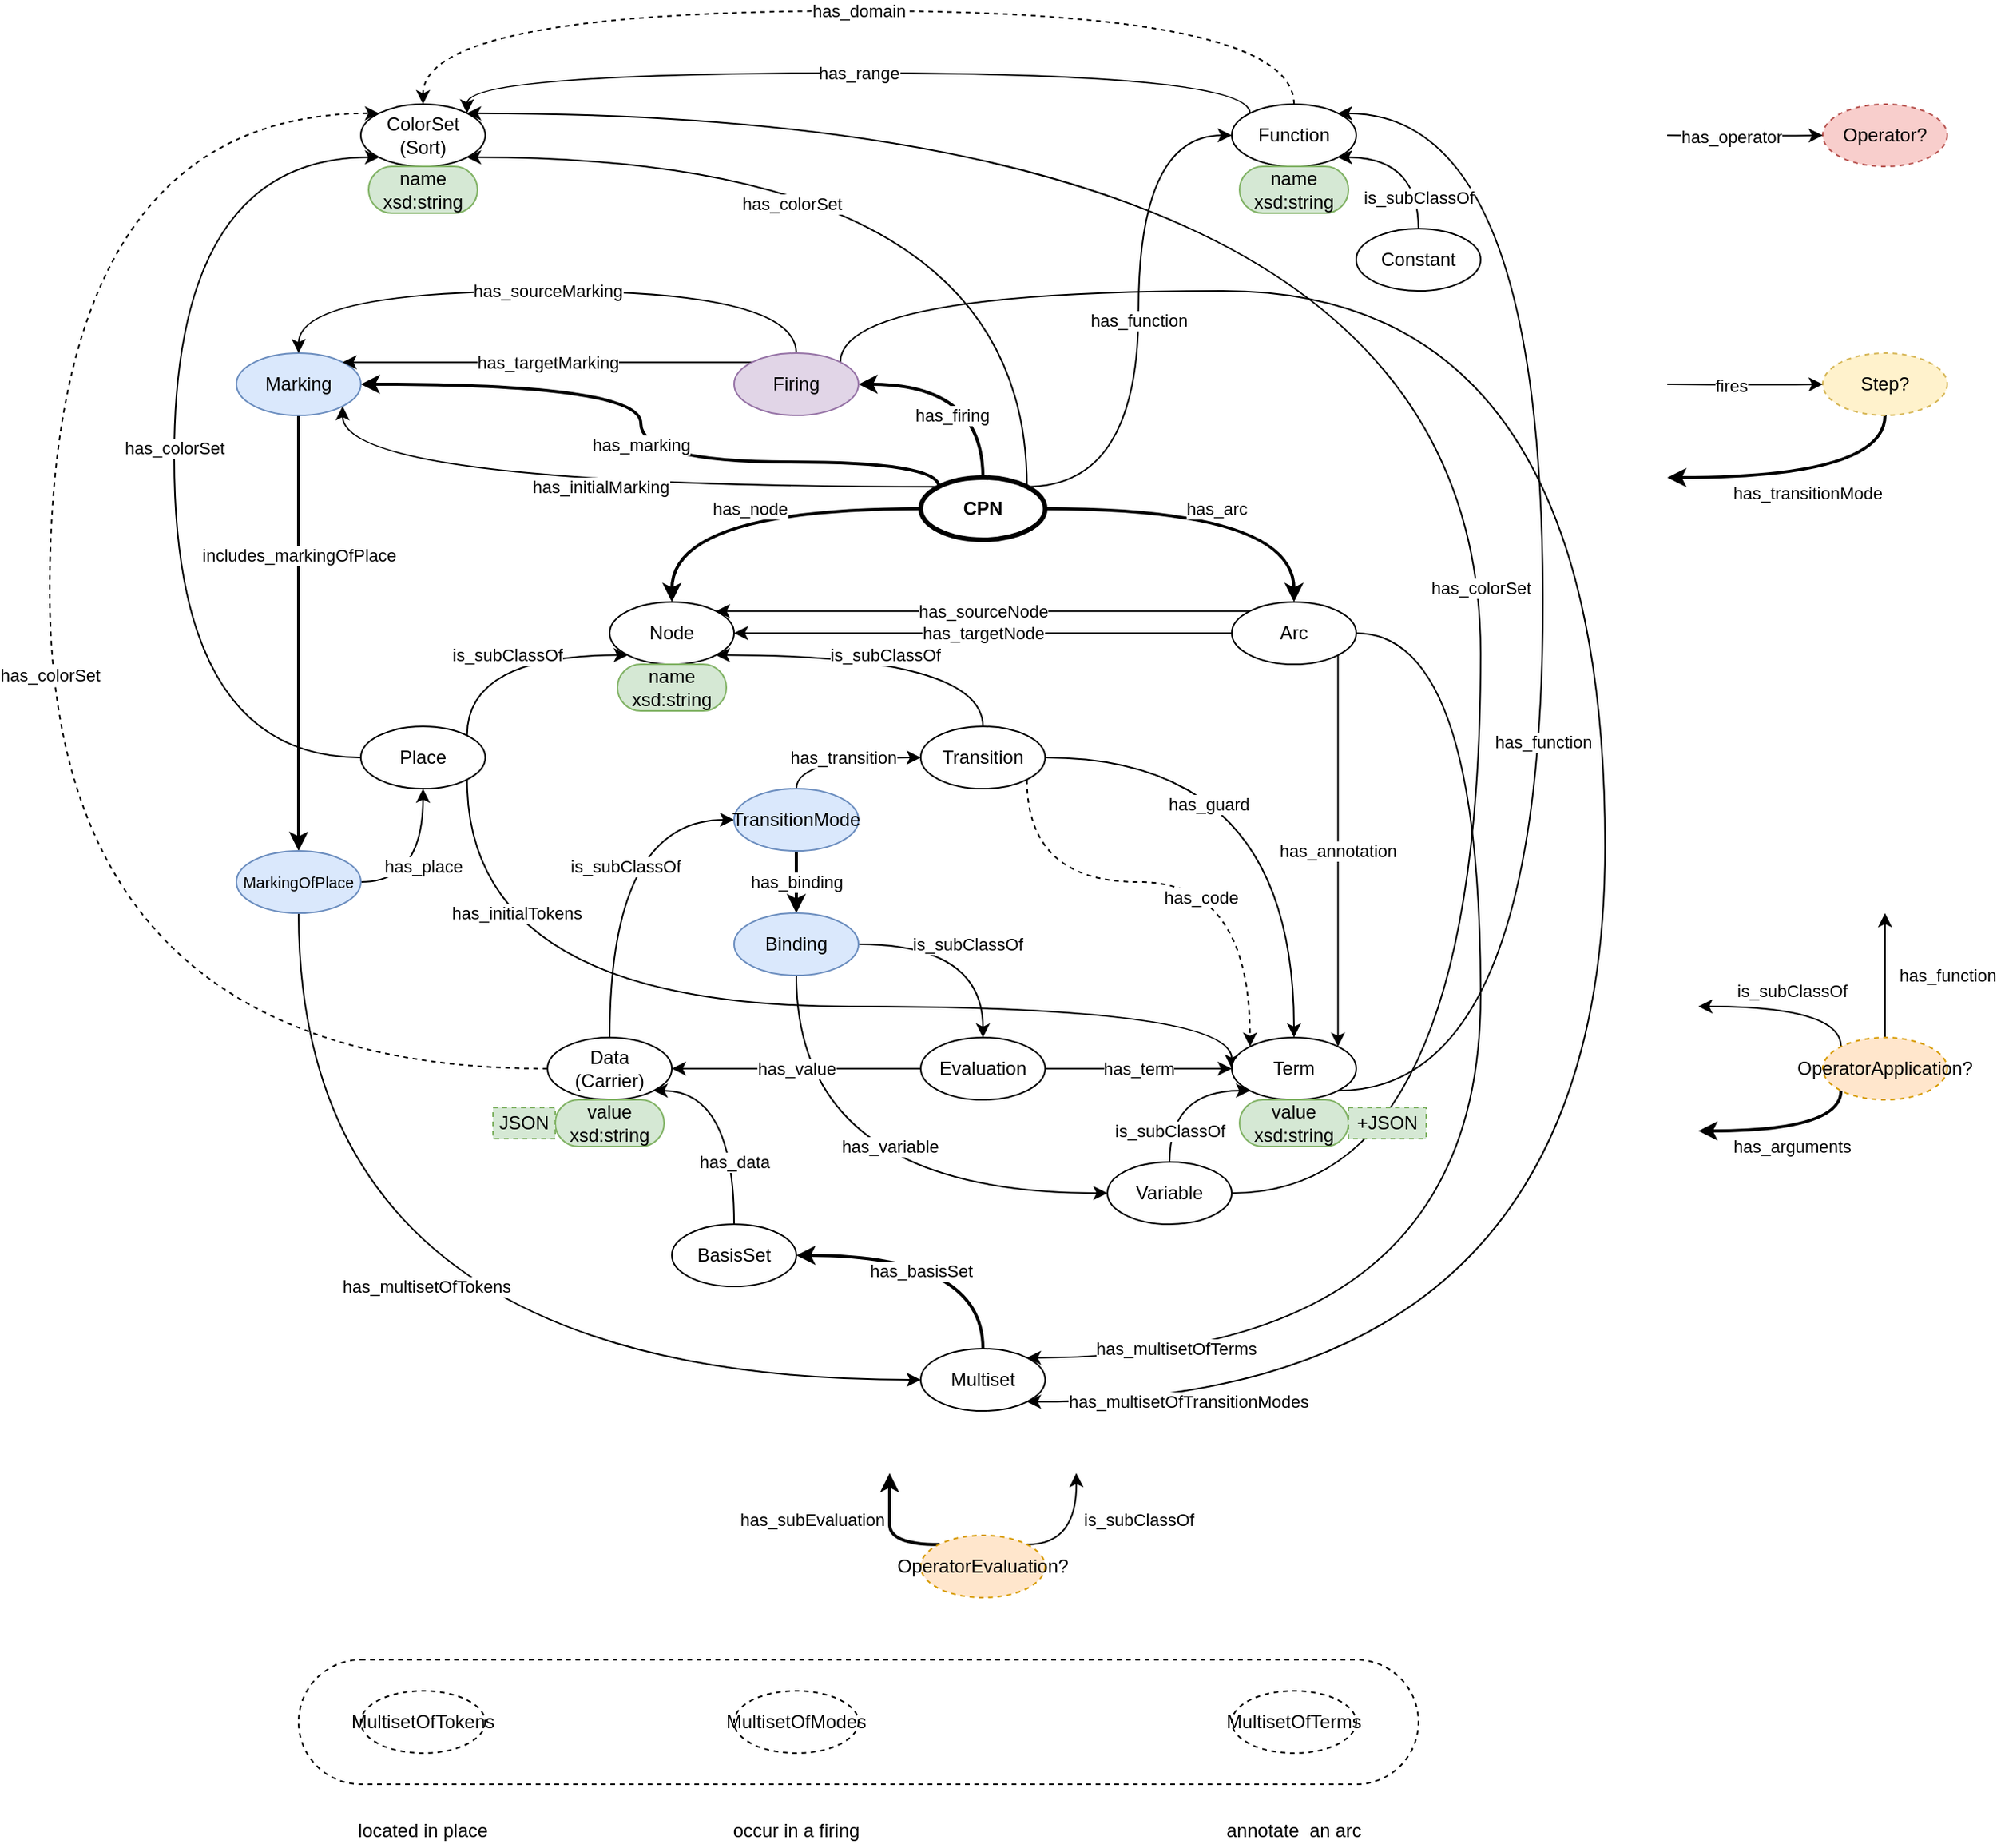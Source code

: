 <mxfile version="13.9.9" type="device" pages="2"><diagram id="YqsSpD-ZGbxgQb_p-_uV" name="New [vol2]"><mxGraphModel dx="1822" dy="1222" grid="1" gridSize="10" guides="1" tooltips="1" connect="1" arrows="1" fold="1" page="0" pageScale="1" pageWidth="850" pageHeight="1100" math="0" shadow="0"><root><mxCell id="i8Xnw-mOg1Gbn35nlzpo-0"/><mxCell id="i8Xnw-mOg1Gbn35nlzpo-1" parent="i8Xnw-mOg1Gbn35nlzpo-0"/><mxCell id="2bcAl7AjeCtsYhGW_2Jp-3" value="is_subClassOf" style="edgeStyle=orthogonalEdgeStyle;curved=1;rounded=0;orthogonalLoop=1;jettySize=auto;html=1;exitX=0.5;exitY=0;exitDx=0;exitDy=0;entryX=0;entryY=0.5;entryDx=0;entryDy=0;" parent="i8Xnw-mOg1Gbn35nlzpo-1" source="kc4D45g8AFgsVdwJyAhH-7" target="zytWCdrOusztVWC2CFnP-1" edge="1"><mxGeometry y="-10" relative="1" as="geometry"><Array as="points"><mxPoint x="40" y="220"/></Array><mxPoint as="offset"/></mxGeometry></mxCell><mxCell id="2bcAl7AjeCtsYhGW_2Jp-2" value="has_multisetOfTransitionModes" style="edgeStyle=orthogonalEdgeStyle;rounded=0;orthogonalLoop=1;jettySize=auto;html=1;exitX=1;exitY=0;exitDx=0;exitDy=0;entryX=1;entryY=1;entryDx=0;entryDy=0;curved=1;" parent="i8Xnw-mOg1Gbn35nlzpo-1" source="zytWCdrOusztVWC2CFnP-0" target="84UNT0YlNWv20jlnLTAQ-2" edge="1"><mxGeometry x="0.872" relative="1" as="geometry"><Array as="points"><mxPoint x="188" y="-120"/><mxPoint x="680" y="-120"/><mxPoint x="680" y="594"/></Array><mxPoint as="offset"/></mxGeometry></mxCell><mxCell id="I0IBxzMA2k3987ZHDoj5-6" value="" style="rounded=1;whiteSpace=wrap;html=1;arcSize=50;dashed=1;fillColor=none;" parent="i8Xnw-mOg1Gbn35nlzpo-1" vertex="1"><mxGeometry x="-160" y="760" width="720" height="80" as="geometry"/></mxCell><mxCell id="eF_HJxxAfjQ065wOzR2x-2" value="Operator?" style="ellipse;whiteSpace=wrap;html=1;dashed=1;fillColor=#f8cecc;strokeColor=#b85450;" parent="i8Xnw-mOg1Gbn35nlzpo-1" vertex="1"><mxGeometry x="820" y="-240" width="80" height="40" as="geometry"/></mxCell><mxCell id="WbxLqih-eXyuX7gwM4wt-4" value="has_transitionMode" style="edgeStyle=orthogonalEdgeStyle;curved=1;rounded=0;orthogonalLoop=1;jettySize=auto;html=1;exitX=0.5;exitY=1;exitDx=0;exitDy=0;strokeWidth=2;" parent="i8Xnw-mOg1Gbn35nlzpo-1" source="eF_HJxxAfjQ065wOzR2x-3" edge="1"><mxGeometry y="10" relative="1" as="geometry"><mxPoint x="720" as="targetPoint"/><Array as="points"><mxPoint x="860"/></Array><mxPoint as="offset"/></mxGeometry></mxCell><mxCell id="eF_HJxxAfjQ065wOzR2x-3" value="Step?" style="ellipse;whiteSpace=wrap;html=1;dashed=1;fillColor=#fff2cc;strokeColor=#d6b656;" parent="i8Xnw-mOg1Gbn35nlzpo-1" vertex="1"><mxGeometry x="820" y="-80" width="80" height="40" as="geometry"/></mxCell><mxCell id="ahNgSuVfhsjyUFY9jrhh-0" value="is_subClassOf" style="edgeStyle=orthogonalEdgeStyle;rounded=0;orthogonalLoop=1;jettySize=auto;html=1;exitX=1;exitY=0;exitDx=0;exitDy=0;curved=1;" parent="i8Xnw-mOg1Gbn35nlzpo-1" source="eF_HJxxAfjQ065wOzR2x-4" edge="1"><mxGeometry x="0.227" y="-40" relative="1" as="geometry"><mxPoint x="340" y="640" as="targetPoint"/><mxPoint as="offset"/></mxGeometry></mxCell><mxCell id="ahNgSuVfhsjyUFY9jrhh-1" value="has_subEvaluation" style="edgeStyle=orthogonalEdgeStyle;curved=1;rounded=0;orthogonalLoop=1;jettySize=auto;html=1;exitX=0;exitY=0;exitDx=0;exitDy=0;strokeWidth=2;" parent="i8Xnw-mOg1Gbn35nlzpo-1" source="eF_HJxxAfjQ065wOzR2x-4" edge="1"><mxGeometry x="0.227" y="50" relative="1" as="geometry"><mxPoint x="220" y="640" as="targetPoint"/><mxPoint as="offset"/></mxGeometry></mxCell><mxCell id="eF_HJxxAfjQ065wOzR2x-4" value="OperatorEvaluation?" style="ellipse;whiteSpace=wrap;html=1;dashed=1;fillColor=#ffe6cc;strokeColor=#d79b00;" parent="i8Xnw-mOg1Gbn35nlzpo-1" vertex="1"><mxGeometry x="240" y="680" width="80" height="40" as="geometry"/></mxCell><mxCell id="WbxLqih-eXyuX7gwM4wt-0" value="has_function" style="edgeStyle=orthogonalEdgeStyle;rounded=0;orthogonalLoop=1;jettySize=auto;html=1;exitX=0.5;exitY=0;exitDx=0;exitDy=0;strokeWidth=1;curved=1;" parent="i8Xnw-mOg1Gbn35nlzpo-1" source="eF_HJxxAfjQ065wOzR2x-1" edge="1"><mxGeometry y="-40" relative="1" as="geometry"><mxPoint x="860" y="280" as="targetPoint"/><Array as="points"><mxPoint x="860" y="320"/></Array><mxPoint as="offset"/></mxGeometry></mxCell><mxCell id="WbxLqih-eXyuX7gwM4wt-1" value="is_subClassOf" style="edgeStyle=orthogonalEdgeStyle;curved=1;rounded=0;orthogonalLoop=1;jettySize=auto;html=1;exitX=0;exitY=0;exitDx=0;exitDy=0;strokeWidth=1;" parent="i8Xnw-mOg1Gbn35nlzpo-1" source="eF_HJxxAfjQ065wOzR2x-1" edge="1"><mxGeometry x="-0.021" y="-10" relative="1" as="geometry"><mxPoint x="740" y="340" as="targetPoint"/><Array as="points"><mxPoint x="832" y="340"/></Array><mxPoint as="offset"/></mxGeometry></mxCell><mxCell id="WbxLqih-eXyuX7gwM4wt-2" value="has_arguments" style="edgeStyle=orthogonalEdgeStyle;curved=1;rounded=0;orthogonalLoop=1;jettySize=auto;html=1;exitX=0;exitY=1;exitDx=0;exitDy=0;strokeWidth=2;" parent="i8Xnw-mOg1Gbn35nlzpo-1" source="eF_HJxxAfjQ065wOzR2x-1" edge="1"><mxGeometry x="-0.021" y="10" relative="1" as="geometry"><mxPoint x="740" y="420" as="targetPoint"/><Array as="points"><mxPoint x="832" y="420"/></Array><mxPoint as="offset"/></mxGeometry></mxCell><mxCell id="eF_HJxxAfjQ065wOzR2x-1" value="OperatorApplication?" style="ellipse;whiteSpace=wrap;html=1;dashed=1;fillColor=#ffe6cc;strokeColor=#d79b00;" parent="i8Xnw-mOg1Gbn35nlzpo-1" vertex="1"><mxGeometry x="820" y="360" width="80" height="40" as="geometry"/></mxCell><mxCell id="a2-9Lx1s5Gxm94_q0mAd-0" value="has_node" style="edgeStyle=orthogonalEdgeStyle;curved=1;rounded=0;orthogonalLoop=1;jettySize=auto;html=1;exitX=0;exitY=0.5;exitDx=0;exitDy=0;entryX=0.5;entryY=0;entryDx=0;entryDy=0;strokeWidth=2;" parent="i8Xnw-mOg1Gbn35nlzpo-1" source="AvhOI7_qyIjk-yXk1asI-0" target="E4ssUk-Cw1rfUnLDRAdE-0" edge="1"><mxGeometry relative="1" as="geometry"/></mxCell><mxCell id="a2-9Lx1s5Gxm94_q0mAd-1" value="has_arc" style="edgeStyle=orthogonalEdgeStyle;curved=1;rounded=0;orthogonalLoop=1;jettySize=auto;html=1;exitX=1;exitY=0.5;exitDx=0;exitDy=0;entryX=0.5;entryY=0;entryDx=0;entryDy=0;strokeWidth=2;" parent="i8Xnw-mOg1Gbn35nlzpo-1" source="AvhOI7_qyIjk-yXk1asI-0" target="E4ssUk-Cw1rfUnLDRAdE-1" edge="1"><mxGeometry relative="1" as="geometry"/></mxCell><mxCell id="uu58gybbffKO-rdt2h3q-0" value="has_initialMarking" style="edgeStyle=orthogonalEdgeStyle;curved=1;rounded=0;orthogonalLoop=1;jettySize=auto;html=1;exitX=0;exitY=0;exitDx=0;exitDy=0;entryX=1;entryY=1;entryDx=0;entryDy=0;" parent="i8Xnw-mOg1Gbn35nlzpo-1" source="AvhOI7_qyIjk-yXk1asI-0" target="f9wUsPArZ_F9sgu4AF0U-0" edge="1"><mxGeometry relative="1" as="geometry"/></mxCell><mxCell id="kc4D45g8AFgsVdwJyAhH-0" value="has_marking" style="edgeStyle=orthogonalEdgeStyle;curved=1;rounded=0;orthogonalLoop=1;jettySize=auto;html=1;exitX=0;exitY=0;exitDx=0;exitDy=0;entryX=1;entryY=0.5;entryDx=0;entryDy=0;strokeWidth=2;" parent="i8Xnw-mOg1Gbn35nlzpo-1" source="AvhOI7_qyIjk-yXk1asI-0" target="f9wUsPArZ_F9sgu4AF0U-0" edge="1"><mxGeometry relative="1" as="geometry"><Array as="points"><mxPoint x="252" y="-10"/><mxPoint x="60" y="-10"/><mxPoint x="60" y="-60"/></Array></mxGeometry></mxCell><mxCell id="kc4D45g8AFgsVdwJyAhH-1" value="has_firing" style="edgeStyle=orthogonalEdgeStyle;curved=1;rounded=0;orthogonalLoop=1;jettySize=auto;html=1;exitX=0.5;exitY=0;exitDx=0;exitDy=0;entryX=1;entryY=0.5;entryDx=0;entryDy=0;strokeWidth=2;" parent="i8Xnw-mOg1Gbn35nlzpo-1" source="AvhOI7_qyIjk-yXk1asI-0" target="zytWCdrOusztVWC2CFnP-0" edge="1"><mxGeometry x="0.143" y="20" relative="1" as="geometry"><mxPoint as="offset"/></mxGeometry></mxCell><mxCell id="kc4D45g8AFgsVdwJyAhH-20" value="has_colorSet" style="edgeStyle=orthogonalEdgeStyle;curved=1;rounded=0;orthogonalLoop=1;jettySize=auto;html=1;exitX=1;exitY=0;exitDx=0;exitDy=0;entryX=1;entryY=1;entryDx=0;entryDy=0;" parent="i8Xnw-mOg1Gbn35nlzpo-1" source="AvhOI7_qyIjk-yXk1asI-0" target="nfjiAnaEUOZIN_VgWhss-0" edge="1"><mxGeometry x="0.269" y="30" relative="1" as="geometry"><Array as="points"><mxPoint x="308" y="-206"/></Array><mxPoint as="offset"/></mxGeometry></mxCell><mxCell id="kc4D45g8AFgsVdwJyAhH-21" value="has_function" style="edgeStyle=orthogonalEdgeStyle;curved=1;rounded=0;orthogonalLoop=1;jettySize=auto;html=1;exitX=1;exitY=0;exitDx=0;exitDy=0;entryX=0;entryY=0.5;entryDx=0;entryDy=0;" parent="i8Xnw-mOg1Gbn35nlzpo-1" source="AvhOI7_qyIjk-yXk1asI-0" target="Ts6gQkO2G2vZr1qWXW38-0" edge="1"><mxGeometry relative="1" as="geometry"><Array as="points"><mxPoint x="380" y="6"/><mxPoint x="380" y="-220"/></Array></mxGeometry></mxCell><mxCell id="AvhOI7_qyIjk-yXk1asI-0" value="CPN" style="ellipse;whiteSpace=wrap;html=1;strokeWidth=3;fontStyle=1" parent="i8Xnw-mOg1Gbn35nlzpo-1" vertex="1"><mxGeometry x="240" width="80" height="40" as="geometry"/></mxCell><mxCell id="E4ssUk-Cw1rfUnLDRAdE-0" value="Node" style="ellipse;whiteSpace=wrap;html=1;" parent="i8Xnw-mOg1Gbn35nlzpo-1" vertex="1"><mxGeometry x="40" y="80" width="80" height="40" as="geometry"/></mxCell><mxCell id="kzC1EdSVHc6yLahOhIhC-0" value="has_targetNode" style="edgeStyle=orthogonalEdgeStyle;curved=1;rounded=0;orthogonalLoop=1;jettySize=auto;html=1;exitX=0;exitY=0.5;exitDx=0;exitDy=0;entryX=1;entryY=0.5;entryDx=0;entryDy=0;" parent="i8Xnw-mOg1Gbn35nlzpo-1" source="E4ssUk-Cw1rfUnLDRAdE-1" target="E4ssUk-Cw1rfUnLDRAdE-0" edge="1"><mxGeometry relative="1" as="geometry"/></mxCell><mxCell id="kzC1EdSVHc6yLahOhIhC-1" value="has_sourceNode" style="edgeStyle=orthogonalEdgeStyle;curved=1;rounded=0;orthogonalLoop=1;jettySize=auto;html=1;exitX=0;exitY=0;exitDx=0;exitDy=0;entryX=1;entryY=0;entryDx=0;entryDy=0;" parent="i8Xnw-mOg1Gbn35nlzpo-1" source="E4ssUk-Cw1rfUnLDRAdE-1" target="E4ssUk-Cw1rfUnLDRAdE-0" edge="1"><mxGeometry relative="1" as="geometry"/></mxCell><mxCell id="wwPsj_rw1jW60l-Gwx9t-2" value="has_annotation" style="edgeStyle=orthogonalEdgeStyle;curved=1;rounded=0;orthogonalLoop=1;jettySize=auto;html=1;exitX=1;exitY=1;exitDx=0;exitDy=0;entryX=1;entryY=0;entryDx=0;entryDy=0;" parent="i8Xnw-mOg1Gbn35nlzpo-1" source="E4ssUk-Cw1rfUnLDRAdE-1" target="Uv2AngTDXDlBVIMT8eC8-0" edge="1"><mxGeometry relative="1" as="geometry"/></mxCell><mxCell id="84UNT0YlNWv20jlnLTAQ-1" value="has_multisetOfTerms" style="edgeStyle=orthogonalEdgeStyle;rounded=0;orthogonalLoop=1;jettySize=auto;html=1;exitX=1;exitY=0.5;exitDx=0;exitDy=0;entryX=1;entryY=0;entryDx=0;entryDy=0;curved=1;" parent="i8Xnw-mOg1Gbn35nlzpo-1" source="E4ssUk-Cw1rfUnLDRAdE-1" target="84UNT0YlNWv20jlnLTAQ-2" edge="1"><mxGeometry x="0.77" y="-6" relative="1" as="geometry"><Array as="points"><mxPoint x="600" y="100"/><mxPoint x="600" y="566"/></Array><mxPoint as="offset"/></mxGeometry></mxCell><mxCell id="E4ssUk-Cw1rfUnLDRAdE-1" value="Arc" style="ellipse;whiteSpace=wrap;html=1;" parent="i8Xnw-mOg1Gbn35nlzpo-1" vertex="1"><mxGeometry x="440" y="80" width="80" height="40" as="geometry"/></mxCell><mxCell id="a2-9Lx1s5Gxm94_q0mAd-2" value="is_subClassOf" style="edgeStyle=orthogonalEdgeStyle;curved=1;rounded=0;orthogonalLoop=1;jettySize=auto;html=1;exitX=1;exitY=0;exitDx=0;exitDy=0;entryX=0;entryY=1;entryDx=0;entryDy=0;" parent="i8Xnw-mOg1Gbn35nlzpo-1" source="_hjDZhuWd8-boTeHiQWc-0" target="E4ssUk-Cw1rfUnLDRAdE-0" edge="1"><mxGeometry relative="1" as="geometry"><Array as="points"><mxPoint x="-52" y="114"/></Array></mxGeometry></mxCell><mxCell id="kc4D45g8AFgsVdwJyAhH-9" value="has_colorSet" style="edgeStyle=orthogonalEdgeStyle;curved=1;rounded=0;orthogonalLoop=1;jettySize=auto;html=1;exitX=0;exitY=0.5;exitDx=0;exitDy=0;entryX=0;entryY=1;entryDx=0;entryDy=0;" parent="i8Xnw-mOg1Gbn35nlzpo-1" source="_hjDZhuWd8-boTeHiQWc-0" target="nfjiAnaEUOZIN_VgWhss-0" edge="1"><mxGeometry relative="1" as="geometry"><Array as="points"><mxPoint x="-240" y="180"/><mxPoint x="-240" y="-206"/></Array></mxGeometry></mxCell><mxCell id="I0IBxzMA2k3987ZHDoj5-1" value="has_initialTokens" style="edgeStyle=orthogonalEdgeStyle;rounded=0;orthogonalLoop=1;jettySize=auto;html=1;exitX=1;exitY=1;exitDx=0;exitDy=0;entryX=0;entryY=0.5;entryDx=0;entryDy=0;curved=1;" parent="i8Xnw-mOg1Gbn35nlzpo-1" source="_hjDZhuWd8-boTeHiQWc-0" target="Uv2AngTDXDlBVIMT8eC8-0" edge="1"><mxGeometry x="-0.747" y="32" relative="1" as="geometry"><Array as="points"><mxPoint x="-52" y="340"/><mxPoint x="440" y="340"/></Array><mxPoint as="offset"/></mxGeometry></mxCell><mxCell id="_hjDZhuWd8-boTeHiQWc-0" value="Place" style="ellipse;whiteSpace=wrap;html=1;" parent="i8Xnw-mOg1Gbn35nlzpo-1" vertex="1"><mxGeometry x="-120" y="160" width="80" height="40" as="geometry"/></mxCell><mxCell id="a2-9Lx1s5Gxm94_q0mAd-3" value="is_subClassOf" style="edgeStyle=orthogonalEdgeStyle;curved=1;rounded=0;orthogonalLoop=1;jettySize=auto;html=1;exitX=0.5;exitY=0;exitDx=0;exitDy=0;entryX=1;entryY=1;entryDx=0;entryDy=0;" parent="i8Xnw-mOg1Gbn35nlzpo-1" source="_hjDZhuWd8-boTeHiQWc-1" target="E4ssUk-Cw1rfUnLDRAdE-0" edge="1"><mxGeometry relative="1" as="geometry"><Array as="points"><mxPoint x="280" y="114"/></Array></mxGeometry></mxCell><mxCell id="wwPsj_rw1jW60l-Gwx9t-1" value="has_guard" style="edgeStyle=orthogonalEdgeStyle;curved=1;rounded=0;orthogonalLoop=1;jettySize=auto;html=1;exitX=1;exitY=0.5;exitDx=0;exitDy=0;entryX=0.5;entryY=0;entryDx=0;entryDy=0;" parent="i8Xnw-mOg1Gbn35nlzpo-1" source="_hjDZhuWd8-boTeHiQWc-1" target="Uv2AngTDXDlBVIMT8eC8-0" edge="1"><mxGeometry x="-0.385" y="-30" relative="1" as="geometry"><mxPoint as="offset"/></mxGeometry></mxCell><mxCell id="63KH9SU8Gg5pUGpico8i-0" value="has_code" style="edgeStyle=orthogonalEdgeStyle;rounded=0;orthogonalLoop=1;jettySize=auto;html=1;exitX=1;exitY=1;exitDx=0;exitDy=0;entryX=0;entryY=0;entryDx=0;entryDy=0;curved=1;dashed=1;" parent="i8Xnw-mOg1Gbn35nlzpo-1" source="_hjDZhuWd8-boTeHiQWc-1" target="Uv2AngTDXDlBVIMT8eC8-0" edge="1"><mxGeometry x="0.127" y="-10" relative="1" as="geometry"><Array as="points"><mxPoint x="308" y="260"/><mxPoint x="452" y="260"/></Array><mxPoint as="offset"/></mxGeometry></mxCell><mxCell id="_hjDZhuWd8-boTeHiQWc-1" value="Transition" style="ellipse;whiteSpace=wrap;html=1;" parent="i8Xnw-mOg1Gbn35nlzpo-1" vertex="1"><mxGeometry x="240" y="160" width="80" height="40" as="geometry"/></mxCell><mxCell id="YvsUHAPty6JuDjYJdHBq-0" value="includes_markingOfPlace" style="edgeStyle=orthogonalEdgeStyle;curved=1;rounded=0;orthogonalLoop=1;jettySize=auto;html=1;exitX=0.5;exitY=1;exitDx=0;exitDy=0;entryX=0.5;entryY=0;entryDx=0;entryDy=0;strokeWidth=2;" parent="i8Xnw-mOg1Gbn35nlzpo-1" source="f9wUsPArZ_F9sgu4AF0U-0" target="W-So3RdEFjgZ5S3P6WCS-0" edge="1"><mxGeometry x="-0.357" relative="1" as="geometry"><mxPoint as="offset"/></mxGeometry></mxCell><mxCell id="f9wUsPArZ_F9sgu4AF0U-0" value="Marking" style="ellipse;whiteSpace=wrap;html=1;fillColor=#dae8fc;strokeColor=#6c8ebf;" parent="i8Xnw-mOg1Gbn35nlzpo-1" vertex="1"><mxGeometry x="-200" y="-80" width="80" height="40" as="geometry"/></mxCell><mxCell id="kc4D45g8AFgsVdwJyAhH-6" value="has_place" style="edgeStyle=orthogonalEdgeStyle;curved=1;rounded=0;orthogonalLoop=1;jettySize=auto;html=1;exitX=1;exitY=0.5;exitDx=0;exitDy=0;entryX=0.5;entryY=1;entryDx=0;entryDy=0;" parent="i8Xnw-mOg1Gbn35nlzpo-1" source="W-So3RdEFjgZ5S3P6WCS-0" target="_hjDZhuWd8-boTeHiQWc-0" edge="1"><mxGeometry relative="1" as="geometry"/></mxCell><mxCell id="kc4D45g8AFgsVdwJyAhH-8" value="has_multisetOfTokens" style="edgeStyle=orthogonalEdgeStyle;curved=1;rounded=0;orthogonalLoop=1;jettySize=auto;html=1;exitX=0.5;exitY=1;exitDx=0;exitDy=0;entryX=0;entryY=0.5;entryDx=0;entryDy=0;" parent="i8Xnw-mOg1Gbn35nlzpo-1" source="W-So3RdEFjgZ5S3P6WCS-0" target="84UNT0YlNWv20jlnLTAQ-2" edge="1"><mxGeometry x="0.091" y="60" relative="1" as="geometry"><Array as="points"><mxPoint x="-160" y="580"/></Array><mxPoint as="offset"/></mxGeometry></mxCell><mxCell id="W-So3RdEFjgZ5S3P6WCS-0" value="MarkingOfPlace" style="ellipse;whiteSpace=wrap;html=1;fontSize=10;fillColor=#dae8fc;strokeColor=#6c8ebf;" parent="i8Xnw-mOg1Gbn35nlzpo-1" vertex="1"><mxGeometry x="-200" y="240" width="80" height="40" as="geometry"/></mxCell><mxCell id="kc4D45g8AFgsVdwJyAhH-3" value="has_targetMarking" style="edgeStyle=orthogonalEdgeStyle;curved=1;rounded=0;orthogonalLoop=1;jettySize=auto;html=1;exitX=0;exitY=0;exitDx=0;exitDy=0;entryX=1;entryY=0;entryDx=0;entryDy=0;" parent="i8Xnw-mOg1Gbn35nlzpo-1" source="zytWCdrOusztVWC2CFnP-0" target="f9wUsPArZ_F9sgu4AF0U-0" edge="1"><mxGeometry relative="1" as="geometry"/></mxCell><mxCell id="kc4D45g8AFgsVdwJyAhH-4" value="has_sourceMarking" style="edgeStyle=orthogonalEdgeStyle;curved=1;rounded=0;orthogonalLoop=1;jettySize=auto;html=1;exitX=0.5;exitY=0;exitDx=0;exitDy=0;entryX=0.5;entryY=0;entryDx=0;entryDy=0;" parent="i8Xnw-mOg1Gbn35nlzpo-1" source="zytWCdrOusztVWC2CFnP-0" target="f9wUsPArZ_F9sgu4AF0U-0" edge="1"><mxGeometry relative="1" as="geometry"><Array as="points"><mxPoint x="160" y="-120"/><mxPoint x="-160" y="-120"/></Array></mxGeometry></mxCell><mxCell id="zytWCdrOusztVWC2CFnP-0" value="Firing" style="ellipse;whiteSpace=wrap;html=1;fillColor=#e1d5e7;strokeColor=#9673a6;" parent="i8Xnw-mOg1Gbn35nlzpo-1" vertex="1"><mxGeometry x="120" y="-80" width="80" height="40" as="geometry"/></mxCell><mxCell id="kc4D45g8AFgsVdwJyAhH-12" value="has_transition" style="edgeStyle=orthogonalEdgeStyle;curved=1;rounded=0;orthogonalLoop=1;jettySize=auto;html=1;exitX=0.5;exitY=0;exitDx=0;exitDy=0;entryX=0;entryY=0.5;entryDx=0;entryDy=0;" parent="i8Xnw-mOg1Gbn35nlzpo-1" source="zytWCdrOusztVWC2CFnP-1" target="_hjDZhuWd8-boTeHiQWc-1" edge="1"><mxGeometry relative="1" as="geometry"/></mxCell><mxCell id="kc4D45g8AFgsVdwJyAhH-14" value="has_binding" style="edgeStyle=orthogonalEdgeStyle;curved=1;rounded=0;orthogonalLoop=1;jettySize=auto;html=1;exitX=0.5;exitY=1;exitDx=0;exitDy=0;entryX=0.5;entryY=0;entryDx=0;entryDy=0;strokeWidth=2;" parent="i8Xnw-mOg1Gbn35nlzpo-1" source="zytWCdrOusztVWC2CFnP-1" target="kc4D45g8AFgsVdwJyAhH-13" edge="1"><mxGeometry relative="1" as="geometry"/></mxCell><mxCell id="zytWCdrOusztVWC2CFnP-1" value="TransitionMode" style="ellipse;whiteSpace=wrap;html=1;fillColor=#dae8fc;strokeColor=#6c8ebf;" parent="i8Xnw-mOg1Gbn35nlzpo-1" vertex="1"><mxGeometry x="120" y="200" width="80" height="40" as="geometry"/></mxCell><mxCell id="eF_HJxxAfjQ065wOzR2x-7" value="has_colorSet" style="edgeStyle=orthogonalEdgeStyle;curved=1;rounded=0;orthogonalLoop=1;jettySize=auto;html=1;exitX=1;exitY=0.5;exitDx=0;exitDy=0;entryX=1;entryY=0;entryDx=0;entryDy=0;fontSize=11;" parent="i8Xnw-mOg1Gbn35nlzpo-1" source="3oiyMFvt-g3L3e8sk1uL-0" target="nfjiAnaEUOZIN_VgWhss-0" edge="1"><mxGeometry x="-0.27" relative="1" as="geometry"><Array as="points"><mxPoint x="600" y="460"/><mxPoint x="600" y="-234"/></Array><mxPoint as="offset"/></mxGeometry></mxCell><mxCell id="upfvscQOIJXznIiiiRo6-4" value="has_function" style="edgeStyle=orthogonalEdgeStyle;curved=1;rounded=0;orthogonalLoop=1;jettySize=auto;html=1;exitX=1;exitY=1;exitDx=0;exitDy=0;entryX=1;entryY=0;entryDx=0;entryDy=0;" parent="i8Xnw-mOg1Gbn35nlzpo-1" source="Uv2AngTDXDlBVIMT8eC8-0" target="Ts6gQkO2G2vZr1qWXW38-0" edge="1"><mxGeometry x="-0.202" relative="1" as="geometry"><Array as="points"><mxPoint x="640" y="394"/><mxPoint x="640" y="-234"/></Array><mxPoint as="offset"/></mxGeometry></mxCell><mxCell id="Uv2AngTDXDlBVIMT8eC8-0" value="Term" style="ellipse;whiteSpace=wrap;html=1;" parent="i8Xnw-mOg1Gbn35nlzpo-1" vertex="1"><mxGeometry x="440" y="360" width="80" height="40" as="geometry"/></mxCell><mxCell id="upfvscQOIJXznIiiiRo6-0" value="has_range" style="edgeStyle=orthogonalEdgeStyle;rounded=0;orthogonalLoop=1;jettySize=auto;html=1;exitX=0;exitY=0;exitDx=0;exitDy=0;entryX=1;entryY=0;entryDx=0;entryDy=0;curved=1;" parent="i8Xnw-mOg1Gbn35nlzpo-1" source="Ts6gQkO2G2vZr1qWXW38-0" target="nfjiAnaEUOZIN_VgWhss-0" edge="1"><mxGeometry relative="1" as="geometry"><Array as="points"><mxPoint x="452" y="-260"/><mxPoint x="-52" y="-260"/></Array></mxGeometry></mxCell><mxCell id="upfvscQOIJXznIiiiRo6-1" value="has_domain" style="edgeStyle=orthogonalEdgeStyle;curved=1;rounded=0;orthogonalLoop=1;jettySize=auto;html=1;exitX=0.5;exitY=0;exitDx=0;exitDy=0;entryX=0.5;entryY=0;entryDx=0;entryDy=0;dashed=1;" parent="i8Xnw-mOg1Gbn35nlzpo-1" source="Ts6gQkO2G2vZr1qWXW38-0" target="nfjiAnaEUOZIN_VgWhss-0" edge="1"><mxGeometry relative="1" as="geometry"><Array as="points"><mxPoint x="480" y="-300"/><mxPoint x="-80" y="-300"/></Array></mxGeometry></mxCell><mxCell id="Ts6gQkO2G2vZr1qWXW38-0" value="Function" style="ellipse;whiteSpace=wrap;html=1;" parent="i8Xnw-mOg1Gbn35nlzpo-1" vertex="1"><mxGeometry x="440" y="-240" width="80" height="40" as="geometry"/></mxCell><mxCell id="nfjiAnaEUOZIN_VgWhss-0" value="ColorSet&lt;br&gt;(Sort)" style="ellipse;whiteSpace=wrap;html=1;" parent="i8Xnw-mOg1Gbn35nlzpo-1" vertex="1"><mxGeometry x="-120" y="-240" width="80" height="40" as="geometry"/></mxCell><mxCell id="wwPsj_rw1jW60l-Gwx9t-3" value="is_subClassOf" style="edgeStyle=orthogonalEdgeStyle;curved=1;rounded=0;orthogonalLoop=1;jettySize=auto;html=1;exitX=0.5;exitY=0;exitDx=0;exitDy=0;entryX=0;entryY=1;entryDx=0;entryDy=0;" parent="i8Xnw-mOg1Gbn35nlzpo-1" source="3oiyMFvt-g3L3e8sk1uL-0" target="Uv2AngTDXDlBVIMT8eC8-0" edge="1"><mxGeometry x="-0.59" relative="1" as="geometry"><Array as="points"><mxPoint x="400" y="394"/></Array><mxPoint as="offset"/></mxGeometry></mxCell><mxCell id="3oiyMFvt-g3L3e8sk1uL-0" value="Variable" style="ellipse;whiteSpace=wrap;html=1;" parent="i8Xnw-mOg1Gbn35nlzpo-1" vertex="1"><mxGeometry x="360" y="440" width="80" height="40" as="geometry"/></mxCell><mxCell id="VGcMBOlS3flPoAE4UfLj-0" value="name&lt;br&gt;xsd:string" style="rounded=1;whiteSpace=wrap;html=1;fontSize=12;arcSize=50;fillColor=#d5e8d4;strokeColor=#82b366;" parent="i8Xnw-mOg1Gbn35nlzpo-1" vertex="1"><mxGeometry x="45" y="120" width="70" height="30" as="geometry"/></mxCell><mxCell id="kc4D45g8AFgsVdwJyAhH-10" value="has_colorSet" style="edgeStyle=orthogonalEdgeStyle;curved=1;rounded=0;orthogonalLoop=1;jettySize=auto;html=1;exitX=0;exitY=0.5;exitDx=0;exitDy=0;entryX=0;entryY=0;entryDx=0;entryDy=0;dashed=1;" parent="i8Xnw-mOg1Gbn35nlzpo-1" source="kc4D45g8AFgsVdwJyAhH-7" target="nfjiAnaEUOZIN_VgWhss-0" edge="1"><mxGeometry relative="1" as="geometry"><Array as="points"><mxPoint x="-320" y="380"/><mxPoint x="-320" y="-234"/></Array></mxGeometry></mxCell><mxCell id="kc4D45g8AFgsVdwJyAhH-7" value="Data&lt;br&gt;(Carrier)" style="ellipse;whiteSpace=wrap;html=1;" parent="i8Xnw-mOg1Gbn35nlzpo-1" vertex="1"><mxGeometry y="360" width="80" height="40" as="geometry"/></mxCell><mxCell id="kc4D45g8AFgsVdwJyAhH-15" value="has_variable" style="edgeStyle=orthogonalEdgeStyle;curved=1;rounded=0;orthogonalLoop=1;jettySize=auto;html=1;exitX=0.5;exitY=1;exitDx=0;exitDy=0;entryX=0;entryY=0.5;entryDx=0;entryDy=0;" parent="i8Xnw-mOg1Gbn35nlzpo-1" source="kc4D45g8AFgsVdwJyAhH-13" target="3oiyMFvt-g3L3e8sk1uL-0" edge="1"><mxGeometry x="0.176" y="30" relative="1" as="geometry"><mxPoint as="offset"/></mxGeometry></mxCell><mxCell id="kc4D45g8AFgsVdwJyAhH-19" value="is_subClassOf" style="edgeStyle=orthogonalEdgeStyle;curved=1;rounded=0;orthogonalLoop=1;jettySize=auto;html=1;exitX=1;exitY=0.5;exitDx=0;exitDy=0;entryX=0.5;entryY=0;entryDx=0;entryDy=0;" parent="i8Xnw-mOg1Gbn35nlzpo-1" source="kc4D45g8AFgsVdwJyAhH-13" target="kc4D45g8AFgsVdwJyAhH-16" edge="1"><mxGeometry relative="1" as="geometry"/></mxCell><mxCell id="kc4D45g8AFgsVdwJyAhH-13" value="Binding" style="ellipse;whiteSpace=wrap;html=1;fillColor=#dae8fc;strokeColor=#6c8ebf;" parent="i8Xnw-mOg1Gbn35nlzpo-1" vertex="1"><mxGeometry x="120" y="280" width="80" height="40" as="geometry"/></mxCell><mxCell id="kc4D45g8AFgsVdwJyAhH-17" value="has_term" style="edgeStyle=orthogonalEdgeStyle;curved=1;rounded=0;orthogonalLoop=1;jettySize=auto;html=1;exitX=1;exitY=0.5;exitDx=0;exitDy=0;entryX=0;entryY=0.5;entryDx=0;entryDy=0;" parent="i8Xnw-mOg1Gbn35nlzpo-1" source="kc4D45g8AFgsVdwJyAhH-16" target="Uv2AngTDXDlBVIMT8eC8-0" edge="1"><mxGeometry relative="1" as="geometry"/></mxCell><mxCell id="kc4D45g8AFgsVdwJyAhH-18" value="has_value" style="edgeStyle=orthogonalEdgeStyle;curved=1;rounded=0;orthogonalLoop=1;jettySize=auto;html=1;exitX=0;exitY=0.5;exitDx=0;exitDy=0;entryX=1;entryY=0.5;entryDx=0;entryDy=0;" parent="i8Xnw-mOg1Gbn35nlzpo-1" source="kc4D45g8AFgsVdwJyAhH-16" target="kc4D45g8AFgsVdwJyAhH-7" edge="1"><mxGeometry relative="1" as="geometry"/></mxCell><mxCell id="kc4D45g8AFgsVdwJyAhH-16" value="Evaluation" style="ellipse;whiteSpace=wrap;html=1;" parent="i8Xnw-mOg1Gbn35nlzpo-1" vertex="1"><mxGeometry x="240" y="360" width="80" height="40" as="geometry"/></mxCell><mxCell id="kc4D45g8AFgsVdwJyAhH-22" value="name&lt;br&gt;xsd:string" style="rounded=1;whiteSpace=wrap;html=1;fontSize=12;arcSize=50;fillColor=#d5e8d4;strokeColor=#82b366;" parent="i8Xnw-mOg1Gbn35nlzpo-1" vertex="1"><mxGeometry x="445" y="-200" width="70" height="30" as="geometry"/></mxCell><mxCell id="upfvscQOIJXznIiiiRo6-2" value="is_subClassOf" style="edgeStyle=orthogonalEdgeStyle;curved=1;rounded=0;orthogonalLoop=1;jettySize=auto;html=1;exitX=0.5;exitY=0;exitDx=0;exitDy=0;entryX=1;entryY=1;entryDx=0;entryDy=0;" parent="i8Xnw-mOg1Gbn35nlzpo-1" source="eF_HJxxAfjQ065wOzR2x-5" target="Ts6gQkO2G2vZr1qWXW38-0" edge="1"><mxGeometry x="-0.59" relative="1" as="geometry"><mxPoint as="offset"/><Array as="points"><mxPoint x="560" y="-206"/></Array></mxGeometry></mxCell><mxCell id="WbxLqih-eXyuX7gwM4wt-3" value="fires" style="edgeStyle=orthogonalEdgeStyle;curved=1;rounded=0;orthogonalLoop=1;jettySize=auto;html=1;entryX=0;entryY=0.5;entryDx=0;entryDy=0;strokeWidth=1;" parent="i8Xnw-mOg1Gbn35nlzpo-1" target="eF_HJxxAfjQ065wOzR2x-3" edge="1"><mxGeometry y="10" relative="1" as="geometry"><mxPoint x="720" y="-60" as="sourcePoint"/><mxPoint as="offset"/></mxGeometry></mxCell><mxCell id="eF_HJxxAfjQ065wOzR2x-5" value="Constant" style="ellipse;whiteSpace=wrap;html=1;" parent="i8Xnw-mOg1Gbn35nlzpo-1" vertex="1"><mxGeometry x="520" y="-160" width="80" height="40" as="geometry"/></mxCell><mxCell id="eF_HJxxAfjQ065wOzR2x-8" value="value&lt;br&gt;xsd:string" style="rounded=1;whiteSpace=wrap;html=1;fontSize=12;arcSize=50;fillColor=#d5e8d4;strokeColor=#82b366;" parent="i8Xnw-mOg1Gbn35nlzpo-1" vertex="1"><mxGeometry x="445" y="400" width="70" height="30" as="geometry"/></mxCell><mxCell id="I0IBxzMA2k3987ZHDoj5-3" value="MultisetOfTerms" style="ellipse;whiteSpace=wrap;html=1;dashed=1;" parent="i8Xnw-mOg1Gbn35nlzpo-1" vertex="1"><mxGeometry x="440" y="780" width="80" height="40" as="geometry"/></mxCell><mxCell id="I0IBxzMA2k3987ZHDoj5-4" value="MultisetOfTokens" style="ellipse;whiteSpace=wrap;html=1;dashed=1;" parent="i8Xnw-mOg1Gbn35nlzpo-1" vertex="1"><mxGeometry x="-120" y="780" width="80" height="40" as="geometry"/></mxCell><mxCell id="I0IBxzMA2k3987ZHDoj5-5" value="MultisetOfModes" style="ellipse;whiteSpace=wrap;html=1;dashed=1;" parent="i8Xnw-mOg1Gbn35nlzpo-1" vertex="1"><mxGeometry x="120" y="780" width="80" height="40" as="geometry"/></mxCell><mxCell id="I0IBxzMA2k3987ZHDoj5-8" value="annotate&amp;nbsp; an arc" style="text;html=1;strokeColor=none;fillColor=none;align=center;verticalAlign=middle;whiteSpace=wrap;rounded=0;dashed=1;" parent="i8Xnw-mOg1Gbn35nlzpo-1" vertex="1"><mxGeometry x="420" y="860" width="120" height="20" as="geometry"/></mxCell><mxCell id="I0IBxzMA2k3987ZHDoj5-9" value="located in place" style="text;html=1;strokeColor=none;fillColor=none;align=center;verticalAlign=middle;whiteSpace=wrap;rounded=0;dashed=1;" parent="i8Xnw-mOg1Gbn35nlzpo-1" vertex="1"><mxGeometry x="-140" y="860" width="120" height="20" as="geometry"/></mxCell><mxCell id="I0IBxzMA2k3987ZHDoj5-10" value="occur in a firing" style="text;html=1;strokeColor=none;fillColor=none;align=center;verticalAlign=middle;whiteSpace=wrap;rounded=0;dashed=1;" parent="i8Xnw-mOg1Gbn35nlzpo-1" vertex="1"><mxGeometry x="100" y="860" width="120" height="20" as="geometry"/></mxCell><mxCell id="VtyAo6XqHcZyxWercoOs-1" value="value&lt;br&gt;xsd:string" style="rounded=1;whiteSpace=wrap;html=1;fontSize=12;arcSize=50;fillColor=#d5e8d4;strokeColor=#82b366;" parent="i8Xnw-mOg1Gbn35nlzpo-1" vertex="1"><mxGeometry x="5" y="400" width="70" height="30" as="geometry"/></mxCell><mxCell id="84UNT0YlNWv20jlnLTAQ-0" value="name&lt;br&gt;xsd:string" style="rounded=1;whiteSpace=wrap;html=1;fontSize=12;arcSize=50;fillColor=#d5e8d4;strokeColor=#82b366;" parent="i8Xnw-mOg1Gbn35nlzpo-1" vertex="1"><mxGeometry x="-115" y="-200" width="70" height="30" as="geometry"/></mxCell><mxCell id="84UNT0YlNWv20jlnLTAQ-5" value="has_basisSet" style="edgeStyle=orthogonalEdgeStyle;curved=1;rounded=0;orthogonalLoop=1;jettySize=auto;html=1;exitX=0.5;exitY=0;exitDx=0;exitDy=0;entryX=1;entryY=0.5;entryDx=0;entryDy=0;strokeWidth=2;" parent="i8Xnw-mOg1Gbn35nlzpo-1" source="84UNT0YlNWv20jlnLTAQ-2" target="84UNT0YlNWv20jlnLTAQ-3" edge="1"><mxGeometry x="0.111" y="10" relative="1" as="geometry"><mxPoint as="offset"/></mxGeometry></mxCell><mxCell id="84UNT0YlNWv20jlnLTAQ-2" value="Multiset" style="ellipse;whiteSpace=wrap;html=1;" parent="i8Xnw-mOg1Gbn35nlzpo-1" vertex="1"><mxGeometry x="240" y="560" width="80" height="40" as="geometry"/></mxCell><mxCell id="84UNT0YlNWv20jlnLTAQ-4" value="has_data" style="edgeStyle=orthogonalEdgeStyle;curved=1;rounded=0;orthogonalLoop=1;jettySize=auto;html=1;exitX=0.5;exitY=0;exitDx=0;exitDy=0;entryX=1;entryY=1;entryDx=0;entryDy=0;" parent="i8Xnw-mOg1Gbn35nlzpo-1" source="84UNT0YlNWv20jlnLTAQ-3" target="kc4D45g8AFgsVdwJyAhH-7" edge="1"><mxGeometry x="-0.419" relative="1" as="geometry"><mxPoint x="-132" y="394" as="targetPoint"/><Array as="points"><mxPoint x="120" y="394"/></Array><mxPoint as="offset"/></mxGeometry></mxCell><mxCell id="84UNT0YlNWv20jlnLTAQ-3" value="BasisSet" style="ellipse;whiteSpace=wrap;html=1;" parent="i8Xnw-mOg1Gbn35nlzpo-1" vertex="1"><mxGeometry x="80" y="480" width="80" height="40" as="geometry"/></mxCell><mxCell id="84UNT0YlNWv20jlnLTAQ-6" value="JSON" style="text;html=1;strokeColor=#82b366;fillColor=#d5e8d4;align=center;verticalAlign=middle;whiteSpace=wrap;rounded=0;dashed=1;" parent="i8Xnw-mOg1Gbn35nlzpo-1" vertex="1"><mxGeometry x="-35" y="405" width="40" height="20" as="geometry"/></mxCell><mxCell id="84UNT0YlNWv20jlnLTAQ-8" value="+JSON" style="text;html=1;strokeColor=#82b366;fillColor=#d5e8d4;align=center;verticalAlign=middle;whiteSpace=wrap;rounded=0;dashed=1;" parent="i8Xnw-mOg1Gbn35nlzpo-1" vertex="1"><mxGeometry x="515" y="405" width="50" height="20" as="geometry"/></mxCell><mxCell id="WbxLqih-eXyuX7gwM4wt-5" value="has_operator" style="edgeStyle=orthogonalEdgeStyle;curved=1;rounded=0;orthogonalLoop=1;jettySize=auto;html=1;entryX=0;entryY=0.5;entryDx=0;entryDy=0;strokeWidth=1;" parent="i8Xnw-mOg1Gbn35nlzpo-1" target="eF_HJxxAfjQ065wOzR2x-2" edge="1"><mxGeometry y="10" relative="1" as="geometry"><mxPoint x="720" y="-220" as="sourcePoint"/><mxPoint x="820" y="-220.5" as="targetPoint"/><mxPoint as="offset"/></mxGeometry></mxCell></root></mxGraphModel></diagram><diagram id="FMaPEYe5SeWtsbIhdHPA" name="New [vol1]"><mxGraphModel dx="1822" dy="1622" grid="1" gridSize="10" guides="1" tooltips="1" connect="1" arrows="1" fold="1" page="0" pageScale="1" pageWidth="850" pageHeight="1100" math="0" shadow="0"><root><mxCell id="eQdBPCVskSUAz0Dk_RhD-0"/><mxCell id="eQdBPCVskSUAz0Dk_RhD-1" parent="eQdBPCVskSUAz0Dk_RhD-0"/><mxCell id="7bsHXCkHYmXReVLkoX-s-5" value="has_node" style="edgeStyle=orthogonalEdgeStyle;curved=1;rounded=0;orthogonalLoop=1;jettySize=auto;html=1;exitX=0;exitY=0.5;exitDx=0;exitDy=0;" parent="eQdBPCVskSUAz0Dk_RhD-1" source="iVMv4dOUptDYBM6sn0s7-0" target="7bsHXCkHYmXReVLkoX-s-0" edge="1"><mxGeometry x="0.077" relative="1" as="geometry"><mxPoint as="offset"/></mxGeometry></mxCell><mxCell id="7bsHXCkHYmXReVLkoX-s-6" value="has_arc" style="edgeStyle=orthogonalEdgeStyle;curved=1;rounded=0;orthogonalLoop=1;jettySize=auto;html=1;exitX=1;exitY=0.5;exitDx=0;exitDy=0;" parent="eQdBPCVskSUAz0Dk_RhD-1" source="iVMv4dOUptDYBM6sn0s7-0" target="7bsHXCkHYmXReVLkoX-s-3" edge="1"><mxGeometry x="0.077" relative="1" as="geometry"><mxPoint as="offset"/></mxGeometry></mxCell><mxCell id="7bsHXCkHYmXReVLkoX-s-11" value="has_marking" style="edgeStyle=orthogonalEdgeStyle;curved=1;rounded=0;orthogonalLoop=1;jettySize=auto;html=1;exitX=0.5;exitY=0;exitDx=0;exitDy=0;entryX=0.5;entryY=0;entryDx=0;entryDy=0;" parent="eQdBPCVskSUAz0Dk_RhD-1" source="iVMv4dOUptDYBM6sn0s7-0" target="RIPR5BMcfcGcLKXkYBEc-0" edge="1"><mxGeometry relative="1" as="geometry"><Array as="points"><mxPoint x="560" y="-80"/><mxPoint x="40" y="-80"/></Array></mxGeometry></mxCell><mxCell id="7bsHXCkHYmXReVLkoX-s-12" value="has_initialMarking" style="edgeStyle=orthogonalEdgeStyle;curved=1;rounded=0;orthogonalLoop=1;jettySize=auto;html=1;exitX=0;exitY=0;exitDx=0;exitDy=0;entryX=1;entryY=0;entryDx=0;entryDy=0;" parent="eQdBPCVskSUAz0Dk_RhD-1" source="iVMv4dOUptDYBM6sn0s7-0" target="RIPR5BMcfcGcLKXkYBEc-0" edge="1"><mxGeometry relative="1" as="geometry"><mxPoint as="offset"/></mxGeometry></mxCell><mxCell id="iVMv4dOUptDYBM6sn0s7-0" value="CPN" style="ellipse;whiteSpace=wrap;html=1;strokeWidth=3;fontStyle=1" parent="eQdBPCVskSUAz0Dk_RhD-1" vertex="1"><mxGeometry x="520" y="-40" width="80" height="40" as="geometry"/></mxCell><mxCell id="yJYelbtorcE7vtgJpjnT-4" value="includes_markingOfPlace" style="edgeStyle=orthogonalEdgeStyle;curved=1;rounded=0;orthogonalLoop=1;jettySize=auto;html=1;exitX=0;exitY=0.5;exitDx=0;exitDy=0;entryX=0;entryY=0.5;entryDx=0;entryDy=0;fontSize=10;" parent="eQdBPCVskSUAz0Dk_RhD-1" source="RIPR5BMcfcGcLKXkYBEc-0" target="yJYelbtorcE7vtgJpjnT-0" edge="1"><mxGeometry x="-0.2" y="-60" relative="1" as="geometry"><Array as="points"><mxPoint x="-60" y="-20"/><mxPoint x="-60" y="220"/></Array><mxPoint as="offset"/></mxGeometry></mxCell><mxCell id="RIPR5BMcfcGcLKXkYBEc-0" value="Marking" style="ellipse;whiteSpace=wrap;html=1;" parent="eQdBPCVskSUAz0Dk_RhD-1" vertex="1"><mxGeometry y="-40" width="80" height="40" as="geometry"/></mxCell><mxCell id="7bsHXCkHYmXReVLkoX-s-0" value="Node" style="ellipse;whiteSpace=wrap;html=1;" parent="eQdBPCVskSUAz0Dk_RhD-1" vertex="1"><mxGeometry x="280" y="40" width="80" height="40" as="geometry"/></mxCell><mxCell id="7bsHXCkHYmXReVLkoX-s-7" value="is_subClassOf" style="edgeStyle=orthogonalEdgeStyle;curved=1;rounded=0;orthogonalLoop=1;jettySize=auto;html=1;exitX=0.5;exitY=0;exitDx=0;exitDy=0;entryX=0;entryY=1;entryDx=0;entryDy=0;" parent="eQdBPCVskSUAz0Dk_RhD-1" source="7bsHXCkHYmXReVLkoX-s-1" target="7bsHXCkHYmXReVLkoX-s-0" edge="1"><mxGeometry x="-0.59" y="10" relative="1" as="geometry"><mxPoint as="offset"/></mxGeometry></mxCell><mxCell id="yJYelbtorcE7vtgJpjnT-1" value="has_marking" style="edgeStyle=orthogonalEdgeStyle;curved=1;rounded=0;orthogonalLoop=1;jettySize=auto;html=1;exitX=0;exitY=0.5;exitDx=0;exitDy=0;entryX=0.5;entryY=0;entryDx=0;entryDy=0;fontSize=11;" parent="eQdBPCVskSUAz0Dk_RhD-1" source="7bsHXCkHYmXReVLkoX-s-1" target="yJYelbtorcE7vtgJpjnT-0" edge="1"><mxGeometry x="0.143" relative="1" as="geometry"><mxPoint as="offset"/></mxGeometry></mxCell><mxCell id="yJYelbtorcE7vtgJpjnT-3" value="has_initialMarking" style="edgeStyle=orthogonalEdgeStyle;curved=1;rounded=0;orthogonalLoop=1;jettySize=auto;html=1;exitX=0;exitY=1;exitDx=0;exitDy=0;entryX=1;entryY=0;entryDx=0;entryDy=0;fontSize=11;" parent="eQdBPCVskSUAz0Dk_RhD-1" source="7bsHXCkHYmXReVLkoX-s-1" target="yJYelbtorcE7vtgJpjnT-0" edge="1"><mxGeometry x="-0.72" y="16" relative="1" as="geometry"><Array as="points"><mxPoint x="108" y="154"/></Array><mxPoint as="offset"/></mxGeometry></mxCell><mxCell id="F0RvuBdcTHTkYMkXrDRS-8" value="has_name" style="edgeStyle=orthogonalEdgeStyle;curved=1;rounded=0;orthogonalLoop=1;jettySize=auto;html=1;exitX=0.5;exitY=1;exitDx=0;exitDy=0;fontSize=11;" parent="eQdBPCVskSUAz0Dk_RhD-1" source="7bsHXCkHYmXReVLkoX-s-0" target="SGXakMwIryOOkBDVzMWj-0" edge="1"><mxGeometry x="0.04" y="-15" relative="1" as="geometry"><mxPoint as="offset"/></mxGeometry></mxCell><mxCell id="NHsfy-MB3YykUnHplh1B-3" style="edgeStyle=orthogonalEdgeStyle;curved=1;rounded=0;orthogonalLoop=1;jettySize=auto;html=1;exitX=0;exitY=0;exitDx=0;exitDy=0;entryX=0;entryY=1;entryDx=0;entryDy=0;fontSize=11;" parent="eQdBPCVskSUAz0Dk_RhD-1" source="7bsHXCkHYmXReVLkoX-s-1" target="1gOjjWT0vSMVLmIVaBhF-4" edge="1"><mxGeometry relative="1" as="geometry"><Array as="points"><mxPoint x="90" y="126"/><mxPoint x="90" y="-246"/></Array></mxGeometry></mxCell><mxCell id="NHsfy-MB3YykUnHplh1B-4" value="has_colorSet" style="edgeLabel;html=1;align=center;verticalAlign=middle;resizable=0;points=[];fontSize=11;" parent="NHsfy-MB3YykUnHplh1B-3" vertex="1" connectable="0"><mxGeometry x="-0.459" y="-26" relative="1" as="geometry"><mxPoint x="24" y="-45.97" as="offset"/></mxGeometry></mxCell><mxCell id="7bsHXCkHYmXReVLkoX-s-1" value="Place" style="ellipse;whiteSpace=wrap;html=1;" parent="eQdBPCVskSUAz0Dk_RhD-1" vertex="1"><mxGeometry x="200" y="120" width="80" height="40" as="geometry"/></mxCell><mxCell id="7bsHXCkHYmXReVLkoX-s-8" value="is_subClassOf" style="edgeStyle=orthogonalEdgeStyle;curved=1;rounded=0;orthogonalLoop=1;jettySize=auto;html=1;exitX=0.5;exitY=0;exitDx=0;exitDy=0;entryX=1;entryY=1;entryDx=0;entryDy=0;" parent="eQdBPCVskSUAz0Dk_RhD-1" source="7bsHXCkHYmXReVLkoX-s-2" target="7bsHXCkHYmXReVLkoX-s-0" edge="1"><mxGeometry x="-0.385" y="-10" relative="1" as="geometry"><mxPoint as="offset"/></mxGeometry></mxCell><mxCell id="F0RvuBdcTHTkYMkXrDRS-3" value="has_code" style="edgeStyle=orthogonalEdgeStyle;curved=1;rounded=0;orthogonalLoop=1;jettySize=auto;html=1;exitX=0.5;exitY=1;exitDx=0;exitDy=0;entryX=0.5;entryY=0;entryDx=0;entryDy=0;fontSize=11;" parent="eQdBPCVskSUAz0Dk_RhD-1" source="7bsHXCkHYmXReVLkoX-s-2" target="F0RvuBdcTHTkYMkXrDRS-5" edge="1"><mxGeometry x="0.04" y="-15" relative="1" as="geometry"><mxPoint x="840" y="200" as="targetPoint"/><mxPoint as="offset"/></mxGeometry></mxCell><mxCell id="F0RvuBdcTHTkYMkXrDRS-11" value="has_guard" style="edgeStyle=orthogonalEdgeStyle;curved=1;rounded=0;orthogonalLoop=1;jettySize=auto;html=1;exitX=0;exitY=0.5;exitDx=0;exitDy=0;fontSize=11;entryX=0.5;entryY=0;entryDx=0;entryDy=0;" parent="eQdBPCVskSUAz0Dk_RhD-1" source="7bsHXCkHYmXReVLkoX-s-2" target="_90sBnPQpRnokrmG6yOh-13" edge="1"><mxGeometry x="-0.015" y="15" relative="1" as="geometry"><Array as="points"><mxPoint x="480" y="140"/><mxPoint x="480" y="275"/><mxPoint x="880" y="275"/></Array><mxPoint as="offset"/><mxPoint x="930" y="350" as="targetPoint"/></mxGeometry></mxCell><mxCell id="F0RvuBdcTHTkYMkXrDRS-12" value="has_delay" style="edgeStyle=orthogonalEdgeStyle;curved=1;rounded=0;orthogonalLoop=1;jettySize=auto;html=1;exitX=0;exitY=0;exitDx=0;exitDy=0;entryX=0;entryY=0.5;entryDx=0;entryDy=0;fontSize=11;opacity=40;textOpacity=40;" parent="eQdBPCVskSUAz0Dk_RhD-1" source="7bsHXCkHYmXReVLkoX-s-2" target="WWETZfpY89CSiYoFqTgs-1" edge="1"><mxGeometry x="0.81" y="15" relative="1" as="geometry"><Array as="points"><mxPoint x="450" y="126"/><mxPoint x="450" y="335"/></Array><mxPoint as="offset"/></mxGeometry></mxCell><mxCell id="7bsHXCkHYmXReVLkoX-s-2" value="Transition" style="ellipse;whiteSpace=wrap;html=1;" parent="eQdBPCVskSUAz0Dk_RhD-1" vertex="1"><mxGeometry x="520" y="120" width="80" height="40" as="geometry"/></mxCell><mxCell id="7bsHXCkHYmXReVLkoX-s-9" value="has_targetNode" style="edgeStyle=orthogonalEdgeStyle;curved=1;rounded=0;orthogonalLoop=1;jettySize=auto;html=1;exitX=0;exitY=0.5;exitDx=0;exitDy=0;entryX=1;entryY=0.5;entryDx=0;entryDy=0;" parent="eQdBPCVskSUAz0Dk_RhD-1" source="7bsHXCkHYmXReVLkoX-s-3" target="7bsHXCkHYmXReVLkoX-s-0" edge="1"><mxGeometry relative="1" as="geometry"/></mxCell><mxCell id="7bsHXCkHYmXReVLkoX-s-10" value="has_sourceNode&lt;br&gt;" style="edgeStyle=orthogonalEdgeStyle;curved=1;rounded=0;orthogonalLoop=1;jettySize=auto;html=1;exitX=0;exitY=0;exitDx=0;exitDy=0;entryX=1;entryY=0;entryDx=0;entryDy=0;" parent="eQdBPCVskSUAz0Dk_RhD-1" source="7bsHXCkHYmXReVLkoX-s-3" target="7bsHXCkHYmXReVLkoX-s-0" edge="1"><mxGeometry relative="1" as="geometry"><Array as="points"><mxPoint x="772" y="20"/><mxPoint x="348" y="20"/></Array></mxGeometry></mxCell><mxCell id="8z_uf28I2opuPnXKsvlp-0" value="has_annotation" style="edgeStyle=orthogonalEdgeStyle;curved=1;rounded=0;orthogonalLoop=1;jettySize=auto;html=1;exitX=0.5;exitY=1;exitDx=0;exitDy=0;fontSize=11;entryX=0.5;entryY=0;entryDx=0;entryDy=0;" parent="eQdBPCVskSUAz0Dk_RhD-1" source="7bsHXCkHYmXReVLkoX-s-3" target="_90sBnPQpRnokrmG6yOh-17" edge="1"><mxGeometry x="0.25" y="10" relative="1" as="geometry"><mxPoint x="860" y="130" as="targetPoint"/><mxPoint as="offset"/></mxGeometry></mxCell><mxCell id="7bsHXCkHYmXReVLkoX-s-3" value="Arc" style="ellipse;whiteSpace=wrap;html=1;" parent="eQdBPCVskSUAz0Dk_RhD-1" vertex="1"><mxGeometry x="760" y="40" width="80" height="40" as="geometry"/></mxCell><mxCell id="V2ztEz_V71DicSGPlyrC-12" value="has_multisetOfTokens" style="edgeStyle=orthogonalEdgeStyle;curved=1;rounded=0;orthogonalLoop=1;jettySize=auto;html=1;exitX=0;exitY=1;exitDx=0;exitDy=0;fontSize=11;" parent="eQdBPCVskSUAz0Dk_RhD-1" source="yJYelbtorcE7vtgJpjnT-0" edge="1"><mxGeometry x="0.291" y="10" relative="1" as="geometry"><mxPoint x="-70" y="300" as="targetPoint"/><Array as="points"><mxPoint x="52" y="300"/></Array><mxPoint as="offset"/></mxGeometry></mxCell><mxCell id="_90sBnPQpRnokrmG6yOh-1" style="edgeStyle=orthogonalEdgeStyle;curved=1;rounded=0;orthogonalLoop=1;jettySize=auto;html=1;exitX=1;exitY=1;exitDx=0;exitDy=0;entryX=0;entryY=0.5;entryDx=0;entryDy=0;fontSize=11;" parent="eQdBPCVskSUAz0Dk_RhD-1" source="yJYelbtorcE7vtgJpjnT-0" target="_90sBnPQpRnokrmG6yOh-0" edge="1"><mxGeometry relative="1" as="geometry"><Array as="points"><mxPoint x="108" y="260"/></Array></mxGeometry></mxCell><mxCell id="_90sBnPQpRnokrmG6yOh-2" value="has_multisetOfTokens" style="edgeLabel;html=1;align=center;verticalAlign=middle;resizable=0;points=[];fontSize=11;" parent="_90sBnPQpRnokrmG6yOh-1" vertex="1" connectable="0"><mxGeometry x="-0.047" y="-2" relative="1" as="geometry"><mxPoint x="3" y="8" as="offset"/></mxGeometry></mxCell><mxCell id="yJYelbtorcE7vtgJpjnT-0" value="MarkingOfPlace" style="ellipse;whiteSpace=wrap;html=1;fontSize=10;" parent="eQdBPCVskSUAz0Dk_RhD-1" vertex="1"><mxGeometry x="40" y="200" width="80" height="40" as="geometry"/></mxCell><mxCell id="SGXakMwIryOOkBDVzMWj-0" value="name&lt;br&gt;xsd:string" style="rounded=1;whiteSpace=wrap;html=1;fontSize=12;arcSize=50;fillColor=#d5e8d4;strokeColor=#82b366;" parent="eQdBPCVskSUAz0Dk_RhD-1" vertex="1"><mxGeometry x="360" y="130" width="70" height="30" as="geometry"/></mxCell><mxCell id="WWETZfpY89CSiYoFqTgs-1" value="delay&lt;br&gt;xsd:integer" style="rounded=1;whiteSpace=wrap;html=1;fontSize=12;arcSize=50;fillColor=#d5e8d4;strokeColor=#82b366;opacity=40;textOpacity=40;" parent="eQdBPCVskSUAz0Dk_RhD-1" vertex="1"><mxGeometry x="600" y="320" width="70" height="30" as="geometry"/></mxCell><mxCell id="F0RvuBdcTHTkYMkXrDRS-5" value="code&lt;br&gt;xsd:string" style="rounded=1;whiteSpace=wrap;html=1;fontSize=12;arcSize=50;fillColor=#d5e8d4;strokeColor=#82b366;" parent="eQdBPCVskSUAz0Dk_RhD-1" vertex="1"><mxGeometry x="600" y="210" width="70" height="30" as="geometry"/></mxCell><mxCell id="1lyVc3U3ydyyL129J_f9-8" style="edgeStyle=orthogonalEdgeStyle;curved=1;rounded=0;orthogonalLoop=1;jettySize=auto;html=1;exitX=0.5;exitY=0;exitDx=0;exitDy=0;entryX=1;entryY=0.5;entryDx=0;entryDy=0;fontSize=11;" parent="eQdBPCVskSUAz0Dk_RhD-1" source="8z_uf28I2opuPnXKsvlp-1" target="7bsHXCkHYmXReVLkoX-s-3" edge="1"><mxGeometry relative="1" as="geometry"><Array as="points"><mxPoint x="1000" y="60"/></Array></mxGeometry></mxCell><mxCell id="1lyVc3U3ydyyL129J_f9-9" value="&lt;span style=&quot;font-family: &amp;#34;helvetica&amp;#34;&quot;&gt;is_subClassOf&lt;/span&gt;" style="edgeLabel;html=1;align=center;verticalAlign=middle;resizable=0;points=[];fontSize=11;" parent="1lyVc3U3ydyyL129J_f9-8" vertex="1" connectable="0"><mxGeometry x="-0.047" y="15" relative="1" as="geometry"><mxPoint x="-55.0" y="-25" as="offset"/></mxGeometry></mxCell><mxCell id="8z_uf28I2opuPnXKsvlp-1" value="InputArc" style="ellipse;whiteSpace=wrap;html=1;" parent="eQdBPCVskSUAz0Dk_RhD-1" vertex="1"><mxGeometry x="960" y="120" width="80" height="40" as="geometry"/></mxCell><mxCell id="1lyVc3U3ydyyL129J_f9-15" style="edgeStyle=orthogonalEdgeStyle;curved=1;rounded=0;orthogonalLoop=1;jettySize=auto;html=1;exitX=0;exitY=0.5;exitDx=0;exitDy=0;entryX=1;entryY=0;entryDx=0;entryDy=0;fontSize=11;" parent="eQdBPCVskSUAz0Dk_RhD-1" source="fq_LVkSvgUKiW8tYZykV-0" target="7bsHXCkHYmXReVLkoX-s-3" edge="1"><mxGeometry relative="1" as="geometry"><Array as="points"><mxPoint x="828" y="20"/></Array></mxGeometry></mxCell><mxCell id="1lyVc3U3ydyyL129J_f9-17" value="&lt;span style=&quot;font-family: &amp;#34;helvetica&amp;#34;&quot;&gt;is_subClassOf&lt;/span&gt;" style="edgeLabel;html=1;align=center;verticalAlign=middle;resizable=0;points=[];fontSize=11;" parent="1lyVc3U3ydyyL129J_f9-15" vertex="1" connectable="0"><mxGeometry x="0.237" y="10" relative="1" as="geometry"><mxPoint x="37" y="-20" as="offset"/></mxGeometry></mxCell><mxCell id="fq_LVkSvgUKiW8tYZykV-0" value="OutputArc" style="ellipse;whiteSpace=wrap;html=1;" parent="eQdBPCVskSUAz0Dk_RhD-1" vertex="1"><mxGeometry x="960" width="80" height="40" as="geometry"/></mxCell><mxCell id="1lyVc3U3ydyyL129J_f9-10" style="edgeStyle=orthogonalEdgeStyle;curved=1;rounded=0;orthogonalLoop=1;jettySize=auto;html=1;exitX=0.5;exitY=0;exitDx=0;exitDy=0;entryX=1;entryY=0;entryDx=0;entryDy=0;fontSize=11;opacity=40;" parent="eQdBPCVskSUAz0Dk_RhD-1" source="fq_LVkSvgUKiW8tYZykV-1" target="8z_uf28I2opuPnXKsvlp-1" edge="1"><mxGeometry relative="1" as="geometry"><Array as="points"><mxPoint x="1160" y="126"/></Array></mxGeometry></mxCell><mxCell id="1lyVc3U3ydyyL129J_f9-11" value="&lt;span style=&quot;font-family: &amp;#34;helvetica&amp;#34;&quot;&gt;is_subClassOf&lt;/span&gt;" style="edgeLabel;html=1;align=center;verticalAlign=middle;resizable=0;points=[];fontSize=11;textOpacity=40;" parent="1lyVc3U3ydyyL129J_f9-10" vertex="1" connectable="0"><mxGeometry x="0.06" y="15" relative="1" as="geometry"><mxPoint x="-5.1" y="-20.89" as="offset"/></mxGeometry></mxCell><mxCell id="fq_LVkSvgUKiW8tYZykV-1" value="InhibitorArc" style="ellipse;whiteSpace=wrap;html=1;textOpacity=40;opacity=40;" parent="eQdBPCVskSUAz0Dk_RhD-1" vertex="1"><mxGeometry x="1120" y="200" width="80" height="40" as="geometry"/></mxCell><mxCell id="1lyVc3U3ydyyL129J_f9-13" style="edgeStyle=orthogonalEdgeStyle;curved=1;rounded=0;orthogonalLoop=1;jettySize=auto;html=1;exitX=1;exitY=0;exitDx=0;exitDy=0;entryX=1;entryY=1;entryDx=0;entryDy=0;fontSize=11;opacity=40;" parent="eQdBPCVskSUAz0Dk_RhD-1" source="fq_LVkSvgUKiW8tYZykV-2" target="8z_uf28I2opuPnXKsvlp-1" edge="1"><mxGeometry relative="1" as="geometry"><Array as="points"><mxPoint x="1068" y="154"/></Array></mxGeometry></mxCell><mxCell id="1lyVc3U3ydyyL129J_f9-14" value="&lt;span style=&quot;font-family: &amp;#34;helvetica&amp;#34;&quot;&gt;is_subClassOf&lt;/span&gt;" style="edgeLabel;html=1;align=center;verticalAlign=middle;resizable=0;points=[];fontSize=11;textOpacity=40;" parent="1lyVc3U3ydyyL129J_f9-13" vertex="1" connectable="0"><mxGeometry x="0.192" relative="1" as="geometry"><mxPoint x="-40" y="25.9" as="offset"/></mxGeometry></mxCell><mxCell id="fq_LVkSvgUKiW8tYZykV-2" value="ResetArc" style="ellipse;whiteSpace=wrap;html=1;opacity=40;textOpacity=40;" parent="eQdBPCVskSUAz0Dk_RhD-1" vertex="1"><mxGeometry x="1000" y="200" width="80" height="40" as="geometry"/></mxCell><mxCell id="lU2WRDDT_CPAuRBRYvlv-0" style="edgeStyle=orthogonalEdgeStyle;rounded=0;orthogonalLoop=1;jettySize=auto;html=1;exitX=0;exitY=0.5;exitDx=0;exitDy=0;entryX=0.5;entryY=0;entryDx=0;entryDy=0;curved=1;" parent="eQdBPCVskSUAz0Dk_RhD-1" source="3A92WK4gRdr8dTbTkvii-0" target="1gOjjWT0vSMVLmIVaBhF-4" edge="1"><mxGeometry relative="1" as="geometry"/></mxCell><mxCell id="lU2WRDDT_CPAuRBRYvlv-9" value="is_subClassOf" style="edgeLabel;html=1;align=center;verticalAlign=middle;resizable=0;points=[];" parent="lU2WRDDT_CPAuRBRYvlv-0" vertex="1" connectable="0"><mxGeometry x="-0.029" y="13" relative="1" as="geometry"><mxPoint x="-56" y="-3" as="offset"/></mxGeometry></mxCell><mxCell id="lU2WRDDT_CPAuRBRYvlv-1" style="edgeStyle=orthogonalEdgeStyle;curved=1;rounded=0;orthogonalLoop=1;jettySize=auto;html=1;exitX=0;exitY=1;exitDx=0;exitDy=0;entryX=0.5;entryY=0;entryDx=0;entryDy=0;" parent="eQdBPCVskSUAz0Dk_RhD-1" source="3A92WK4gRdr8dTbTkvii-0" target="1gOjjWT0vSMVLmIVaBhF-6" edge="1"><mxGeometry relative="1" as="geometry"/></mxCell><mxCell id="lU2WRDDT_CPAuRBRYvlv-10" value="is_subClassOf" style="edgeLabel;html=1;align=center;verticalAlign=middle;resizable=0;points=[];" parent="lU2WRDDT_CPAuRBRYvlv-1" vertex="1" connectable="0"><mxGeometry x="0.426" y="12" relative="1" as="geometry"><mxPoint x="-47" y="0.62" as="offset"/></mxGeometry></mxCell><mxCell id="lU2WRDDT_CPAuRBRYvlv-2" style="edgeStyle=orthogonalEdgeStyle;curved=1;rounded=0;orthogonalLoop=1;jettySize=auto;html=1;exitX=1;exitY=1;exitDx=0;exitDy=0;entryX=0.5;entryY=0;entryDx=0;entryDy=0;" parent="eQdBPCVskSUAz0Dk_RhD-1" source="3A92WK4gRdr8dTbTkvii-0" target="1gOjjWT0vSMVLmIVaBhF-8" edge="1"><mxGeometry relative="1" as="geometry"><Array as="points"><mxPoint x="640" y="-366"/></Array></mxGeometry></mxCell><mxCell id="lU2WRDDT_CPAuRBRYvlv-11" value="is_subClassOf" style="edgeLabel;html=1;align=center;verticalAlign=middle;resizable=0;points=[];" parent="lU2WRDDT_CPAuRBRYvlv-2" vertex="1" connectable="0"><mxGeometry x="0.172" y="-9" relative="1" as="geometry"><mxPoint x="-41" y="6.62" as="offset"/></mxGeometry></mxCell><mxCell id="lU2WRDDT_CPAuRBRYvlv-3" style="edgeStyle=orthogonalEdgeStyle;curved=1;rounded=0;orthogonalLoop=1;jettySize=auto;html=1;exitX=1;exitY=0;exitDx=0;exitDy=0;entryX=0.5;entryY=0;entryDx=0;entryDy=0;" parent="eQdBPCVskSUAz0Dk_RhD-1" source="3A92WK4gRdr8dTbTkvii-0" target="1gOjjWT0vSMVLmIVaBhF-10" edge="1"><mxGeometry relative="1" as="geometry"><Array as="points"><mxPoint x="588" y="-420"/><mxPoint x="920" y="-420"/></Array></mxGeometry></mxCell><mxCell id="lU2WRDDT_CPAuRBRYvlv-8" value="is_subClassOf" style="edgeLabel;html=1;align=center;verticalAlign=middle;resizable=0;points=[];" parent="lU2WRDDT_CPAuRBRYvlv-3" vertex="1" connectable="0"><mxGeometry x="0.165" y="-30" relative="1" as="geometry"><mxPoint x="41.72" y="-5.89" as="offset"/></mxGeometry></mxCell><mxCell id="lU2WRDDT_CPAuRBRYvlv-7" value="has_name" style="edgeStyle=orthogonalEdgeStyle;curved=1;rounded=0;orthogonalLoop=1;jettySize=auto;html=1;exitX=1;exitY=0.5;exitDx=0;exitDy=0;entryX=0.5;entryY=0;entryDx=0;entryDy=0;" parent="eQdBPCVskSUAz0Dk_RhD-1" source="3A92WK4gRdr8dTbTkvii-0" target="lU2WRDDT_CPAuRBRYvlv-6" edge="1"><mxGeometry x="0.023" y="-30" relative="1" as="geometry"><mxPoint as="offset"/></mxGeometry></mxCell><mxCell id="_UnpqyGPKa77WWjPq-HD-1" value="has_declarationOrder" style="edgeStyle=orthogonalEdgeStyle;rounded=0;orthogonalLoop=1;jettySize=auto;html=1;exitX=0.943;exitY=0.267;exitDx=0;exitDy=0;entryX=0.5;entryY=0;entryDx=0;entryDy=0;curved=1;exitPerimeter=0;" parent="eQdBPCVskSUAz0Dk_RhD-1" source="3A92WK4gRdr8dTbTkvii-0" target="_UnpqyGPKa77WWjPq-HD-0" edge="1"><mxGeometry x="-0.334" relative="1" as="geometry"><mxPoint as="offset"/></mxGeometry></mxCell><mxCell id="3A92WK4gRdr8dTbTkvii-0" value="Statement" style="ellipse;whiteSpace=wrap;html=1;strokeWidth=1;fontStyle=0" parent="eQdBPCVskSUAz0Dk_RhD-1" vertex="1"><mxGeometry x="520" y="-400" width="80" height="40" as="geometry"/></mxCell><mxCell id="1lyVc3U3ydyyL129J_f9-5" style="edgeStyle=orthogonalEdgeStyle;curved=1;rounded=0;orthogonalLoop=1;jettySize=auto;html=1;exitX=0.5;exitY=1;exitDx=0;exitDy=0;fontSize=11;entryX=0.5;entryY=0;entryDx=0;entryDy=0;" parent="eQdBPCVskSUAz0Dk_RhD-1" source="1gOjjWT0vSMVLmIVaBhF-4" target="1lyVc3U3ydyyL129J_f9-1" edge="1"><mxGeometry relative="1" as="geometry"><Array as="points"><mxPoint x="200" y="-190"/><mxPoint x="200" y="-190"/></Array></mxGeometry></mxCell><mxCell id="1lyVc3U3ydyyL129J_f9-24" value="has_declaration" style="edgeLabel;html=1;align=center;verticalAlign=middle;resizable=0;points=[];fontSize=11;" parent="1lyVc3U3ydyyL129J_f9-5" vertex="1" connectable="0"><mxGeometry x="0.446" y="11" relative="1" as="geometry"><mxPoint x="-31" y="-23.33" as="offset"/></mxGeometry></mxCell><mxCell id="ybCF18Q_tBTu1rN9NDBV-3" value="has_constructor" style="edgeStyle=orthogonalEdgeStyle;curved=1;rounded=0;orthogonalLoop=1;jettySize=auto;html=1;exitX=0.633;exitY=0.983;exitDx=0;exitDy=0;entryX=0;entryY=0.5;entryDx=0;entryDy=0;exitPerimeter=0;" parent="eQdBPCVskSUAz0Dk_RhD-1" source="1gOjjWT0vSMVLmIVaBhF-4" target="ybCF18Q_tBTu1rN9NDBV-0" edge="1"><mxGeometry x="0.681" relative="1" as="geometry"><Array as="points"><mxPoint x="211" y="-210"/><mxPoint x="380" y="-210"/><mxPoint x="380" y="-100"/></Array><mxPoint as="offset"/></mxGeometry></mxCell><mxCell id="1gOjjWT0vSMVLmIVaBhF-4" value="ColorSet" style="ellipse;whiteSpace=wrap;html=1;" parent="eQdBPCVskSUAz0Dk_RhD-1" vertex="1"><mxGeometry x="160" y="-280" width="80" height="40" as="geometry"/></mxCell><mxCell id="1lyVc3U3ydyyL129J_f9-33" value="has_colorSet" style="edgeStyle=orthogonalEdgeStyle;curved=1;rounded=0;orthogonalLoop=1;jettySize=auto;html=1;exitX=0;exitY=0.5;exitDx=0;exitDy=0;entryX=1;entryY=0.5;entryDx=0;entryDy=0;fontSize=11;" parent="eQdBPCVskSUAz0Dk_RhD-1" source="1gOjjWT0vSMVLmIVaBhF-6" target="1gOjjWT0vSMVLmIVaBhF-4" edge="1"><mxGeometry relative="1" as="geometry"/></mxCell><mxCell id="1gOjjWT0vSMVLmIVaBhF-6" value="Variable" style="ellipse;whiteSpace=wrap;html=1;" parent="eQdBPCVskSUAz0Dk_RhD-1" vertex="1"><mxGeometry x="400" y="-280" width="80" height="40" as="geometry"/></mxCell><mxCell id="r1z3doPT1DztuLpPvjGA-8" style="edgeStyle=orthogonalEdgeStyle;curved=1;rounded=0;orthogonalLoop=1;jettySize=auto;html=1;exitX=0;exitY=1;exitDx=0;exitDy=0;entryX=1;entryY=1;entryDx=0;entryDy=0;" parent="eQdBPCVskSUAz0Dk_RhD-1" source="1gOjjWT0vSMVLmIVaBhF-8" target="1gOjjWT0vSMVLmIVaBhF-4" edge="1"><mxGeometry relative="1" as="geometry"><Array as="points"><mxPoint x="612" y="-220"/><mxPoint x="390" y="-220"/><mxPoint x="390" y="-246"/></Array></mxGeometry></mxCell><mxCell id="r1z3doPT1DztuLpPvjGA-9" value="has_colorSet" style="edgeLabel;html=1;align=center;verticalAlign=middle;resizable=0;points=[];" parent="r1z3doPT1DztuLpPvjGA-8" vertex="1" connectable="0"><mxGeometry x="0.593" y="2" relative="1" as="geometry"><mxPoint x="193.38" y="23.88" as="offset"/></mxGeometry></mxCell><mxCell id="1gOjjWT0vSMVLmIVaBhF-8" value="Constant" style="ellipse;whiteSpace=wrap;html=1;" parent="eQdBPCVskSUAz0Dk_RhD-1" vertex="1"><mxGeometry x="600" y="-280" width="80" height="40" as="geometry"/></mxCell><mxCell id="H5axLY_6jMNGVnj6YkOH-1" style="edgeStyle=orthogonalEdgeStyle;curved=1;rounded=0;orthogonalLoop=1;jettySize=auto;html=1;exitX=0.5;exitY=1;exitDx=0;exitDy=0;entryX=0;entryY=0.5;entryDx=0;entryDy=0;fontSize=11;" parent="eQdBPCVskSUAz0Dk_RhD-1" source="1gOjjWT0vSMVLmIVaBhF-10" target="H5axLY_6jMNGVnj6YkOH-0" edge="1"><mxGeometry relative="1" as="geometry"><Array as="points"><mxPoint x="920" y="-125"/></Array></mxGeometry></mxCell><mxCell id="H5axLY_6jMNGVnj6YkOH-2" value="has_action" style="edgeLabel;html=1;align=center;verticalAlign=middle;resizable=0;points=[];fontSize=11;" parent="H5axLY_6jMNGVnj6YkOH-1" vertex="1" connectable="0"><mxGeometry x="0.723" y="3" relative="1" as="geometry"><mxPoint x="9" y="-22" as="offset"/></mxGeometry></mxCell><mxCell id="r1z3doPT1DztuLpPvjGA-4" style="edgeStyle=orthogonalEdgeStyle;curved=1;rounded=0;orthogonalLoop=1;jettySize=auto;html=1;entryX=1;entryY=1;entryDx=0;entryDy=0;exitX=0;exitY=0;exitDx=0;exitDy=0;" parent="eQdBPCVskSUAz0Dk_RhD-1" source="1gOjjWT0vSMVLmIVaBhF-10" target="1gOjjWT0vSMVLmIVaBhF-4" edge="1"><mxGeometry relative="1" as="geometry"><Array as="points"><mxPoint x="772" y="-314"/><mxPoint x="772" y="-160"/><mxPoint x="410" y="-160"/><mxPoint x="410" y="-230"/><mxPoint x="228" y="-230"/></Array></mxGeometry></mxCell><mxCell id="r1z3doPT1DztuLpPvjGA-6" value="has_domain" style="edgeLabel;html=1;align=center;verticalAlign=middle;resizable=0;points=[];" parent="r1z3doPT1DztuLpPvjGA-4" vertex="1" connectable="0"><mxGeometry x="0.744" y="8" relative="1" as="geometry"><mxPoint x="-2.75" y="-8.03" as="offset"/></mxGeometry></mxCell><mxCell id="r1z3doPT1DztuLpPvjGA-5" style="edgeStyle=orthogonalEdgeStyle;curved=1;rounded=0;orthogonalLoop=1;jettySize=auto;html=1;exitX=0;exitY=0.5;exitDx=0;exitDy=0;entryX=0.773;entryY=0.927;entryDx=0;entryDy=0;entryPerimeter=0;" parent="eQdBPCVskSUAz0Dk_RhD-1" source="1gOjjWT0vSMVLmIVaBhF-10" target="1gOjjWT0vSMVLmIVaBhF-4" edge="1"><mxGeometry relative="1" as="geometry"><Array as="points"><mxPoint x="800" y="-300"/><mxPoint x="800" y="-150"/><mxPoint x="400" y="-150"/><mxPoint x="400" y="-220"/><mxPoint x="222" y="-220"/></Array></mxGeometry></mxCell><mxCell id="r1z3doPT1DztuLpPvjGA-7" value="has_range" style="edgeLabel;html=1;align=center;verticalAlign=middle;resizable=0;points=[];" parent="r1z3doPT1DztuLpPvjGA-5" vertex="1" connectable="0"><mxGeometry x="0.767" y="-1" relative="1" as="geometry"><mxPoint x="17.86" y="0.97" as="offset"/></mxGeometry></mxCell><mxCell id="1gOjjWT0vSMVLmIVaBhF-10" value="Function" style="ellipse;whiteSpace=wrap;html=1;" parent="eQdBPCVskSUAz0Dk_RhD-1" vertex="1"><mxGeometry x="880" y="-320" width="80" height="40" as="geometry"/></mxCell><mxCell id="1lyVc3U3ydyyL129J_f9-1" value="declaration&lt;br&gt;xsd:string" style="rounded=1;whiteSpace=wrap;html=1;fontSize=12;arcSize=50;fillColor=#d5e8d4;strokeColor=#82b366;" parent="eQdBPCVskSUAz0Dk_RhD-1" vertex="1"><mxGeometry x="165" y="-200" width="70" height="30" as="geometry"/></mxCell><mxCell id="1lyVc3U3ydyyL129J_f9-7" style="edgeStyle=orthogonalEdgeStyle;curved=1;rounded=0;orthogonalLoop=1;jettySize=auto;html=1;exitX=0.5;exitY=0;exitDx=0;exitDy=0;entryX=0;entryY=0.5;entryDx=0;entryDy=0;fontSize=11;opacity=40;" parent="eQdBPCVskSUAz0Dk_RhD-1" source="1lyVc3U3ydyyL129J_f9-3" target="1gOjjWT0vSMVLmIVaBhF-4" edge="1"><mxGeometry relative="1" as="geometry"><Array as="points"><mxPoint x="40" y="-260"/></Array></mxGeometry></mxCell><mxCell id="1lyVc3U3ydyyL129J_f9-18" value="&lt;span style=&quot;font-family: &amp;#34;helvetica&amp;#34;&quot;&gt;is_subClassOf&lt;/span&gt;" style="edgeLabel;html=1;align=center;verticalAlign=middle;resizable=0;points=[];fontSize=11;textOpacity=40;" parent="1lyVc3U3ydyyL129J_f9-7" vertex="1" connectable="0"><mxGeometry x="0.128" y="-17" relative="1" as="geometry"><mxPoint x="-3" y="-27" as="offset"/></mxGeometry></mxCell><mxCell id="1lyVc3U3ydyyL129J_f9-3" value="TimedColorSet" style="ellipse;whiteSpace=wrap;html=1;fontSize=11;textOpacity=40;opacity=40;" parent="eQdBPCVskSUAz0Dk_RhD-1" vertex="1"><mxGeometry y="-240" width="80" height="40" as="geometry"/></mxCell><mxCell id="1lyVc3U3ydyyL129J_f9-29" style="edgeStyle=orthogonalEdgeStyle;curved=1;rounded=0;orthogonalLoop=1;jettySize=auto;html=1;exitX=0.5;exitY=1;exitDx=0;exitDy=0;entryX=0.5;entryY=0;entryDx=0;entryDy=0;fontSize=11;" parent="eQdBPCVskSUAz0Dk_RhD-1" source="1gOjjWT0vSMVLmIVaBhF-8" target="1lyVc3U3ydyyL129J_f9-32" edge="1"><mxGeometry relative="1" as="geometry"><mxPoint x="600" y="-260" as="sourcePoint"/><Array as="points"><mxPoint x="640" y="-210"/><mxPoint x="640" y="-210"/></Array></mxGeometry></mxCell><mxCell id="1lyVc3U3ydyyL129J_f9-30" value="has_value" style="edgeLabel;html=1;align=center;verticalAlign=middle;resizable=0;points=[];fontSize=11;" parent="1lyVc3U3ydyyL129J_f9-29" vertex="1" connectable="0"><mxGeometry x="0.656" y="3" relative="1" as="geometry"><mxPoint x="-3" y="-13" as="offset"/></mxGeometry></mxCell><mxCell id="1lyVc3U3ydyyL129J_f9-32" value="value&lt;br&gt;xsd:string" style="rounded=1;whiteSpace=wrap;html=1;fontSize=12;arcSize=50;fillColor=#d5e8d4;strokeColor=#82b366;" parent="eQdBPCVskSUAz0Dk_RhD-1" vertex="1"><mxGeometry x="605" y="-200" width="70" height="30" as="geometry"/></mxCell><mxCell id="1lyVc3U3ydyyL129J_f9-36" style="edgeStyle=orthogonalEdgeStyle;curved=1;rounded=0;orthogonalLoop=1;jettySize=auto;html=1;fontSize=11;entryX=0;entryY=0.5;entryDx=0;entryDy=0;exitX=1;exitY=1;exitDx=0;exitDy=0;" parent="eQdBPCVskSUAz0Dk_RhD-1" source="1gOjjWT0vSMVLmIVaBhF-10" target="1lyVc3U3ydyyL129J_f9-39" edge="1"><mxGeometry relative="1" as="geometry"><mxPoint x="830" y="-270" as="sourcePoint"/><Array as="points"><mxPoint x="948" y="-185"/></Array></mxGeometry></mxCell><mxCell id="1lyVc3U3ydyyL129J_f9-37" value="has_arguments" style="edgeLabel;html=1;align=center;verticalAlign=middle;resizable=0;points=[];fontSize=11;" parent="1lyVc3U3ydyyL129J_f9-36" vertex="1" connectable="0"><mxGeometry x="0.446" y="11" relative="1" as="geometry"><mxPoint x="32.52" y="-54" as="offset"/></mxGeometry></mxCell><mxCell id="1lyVc3U3ydyyL129J_f9-39" value="arguments&lt;br&gt;xsd:string" style="rounded=1;whiteSpace=wrap;html=1;fontSize=12;arcSize=50;fillColor=#d5e8d4;strokeColor=#82b366;" parent="eQdBPCVskSUAz0Dk_RhD-1" vertex="1"><mxGeometry x="1000" y="-200" width="70" height="30" as="geometry"/></mxCell><mxCell id="H5axLY_6jMNGVnj6YkOH-0" value="action&lt;br&gt;xsd:string" style="rounded=1;whiteSpace=wrap;html=1;fontSize=12;arcSize=50;fillColor=#d5e8d4;strokeColor=#82b366;" parent="eQdBPCVskSUAz0Dk_RhD-1" vertex="1"><mxGeometry x="1000" y="-140" width="70" height="30" as="geometry"/></mxCell><mxCell id="H5axLY_6jMNGVnj6YkOH-3" value="" style="endArrow=none;dashed=1;html=1;strokeWidth=2;fontSize=11;" parent="eQdBPCVskSUAz0Dk_RhD-1" edge="1"><mxGeometry width="50" height="50" relative="1" as="geometry"><mxPoint x="-200" y="-180" as="sourcePoint"/><mxPoint x="1240" as="targetPoint"/></mxGeometry></mxCell><mxCell id="UyLwHq-FQR2Gp2l9VmUs-0" value="Net Structure" style="text;html=1;strokeColor=none;fillColor=none;align=center;verticalAlign=middle;whiteSpace=wrap;rounded=0;fontSize=14;opacity=40;" parent="eQdBPCVskSUAz0Dk_RhD-1" vertex="1"><mxGeometry x="-200" y="-160" width="90" height="20" as="geometry"/></mxCell><mxCell id="NHsfy-MB3YykUnHplh1B-2" value="Net Declarations" style="text;html=1;strokeColor=none;fillColor=none;align=center;verticalAlign=middle;whiteSpace=wrap;rounded=0;fontSize=14;opacity=40;" parent="eQdBPCVskSUAz0Dk_RhD-1" vertex="1"><mxGeometry x="-200" y="-220" width="110" height="20" as="geometry"/></mxCell><mxCell id="V2ztEz_V71DicSGPlyrC-7" value="includes_basisSet" style="edgeStyle=orthogonalEdgeStyle;curved=1;rounded=0;orthogonalLoop=1;jettySize=auto;html=1;exitX=0;exitY=1;exitDx=0;exitDy=0;fontSize=11;" parent="eQdBPCVskSUAz0Dk_RhD-1" source="Sw2A8I9BrDBXxSl74LFV-0" target="V2ztEz_V71DicSGPlyrC-0" edge="1"><mxGeometry x="0.59" y="-14" relative="1" as="geometry"><mxPoint x="4" y="-10" as="offset"/></mxGeometry></mxCell><mxCell id="7lU9qt1GN0zvdun_assl-2" value="has_cardinality" style="edgeStyle=orthogonalEdgeStyle;curved=1;rounded=0;orthogonalLoop=1;jettySize=auto;html=1;exitX=1;exitY=1;exitDx=0;exitDy=0;entryX=0.5;entryY=0;entryDx=0;entryDy=0;fontSize=11;" parent="eQdBPCVskSUAz0Dk_RhD-1" source="Sw2A8I9BrDBXxSl74LFV-0" target="7lU9qt1GN0zvdun_assl-1" edge="1"><mxGeometry x="0.548" y="35" relative="1" as="geometry"><mxPoint as="offset"/></mxGeometry></mxCell><mxCell id="Sw2A8I9BrDBXxSl74LFV-0" value="Multiset" style="ellipse;whiteSpace=wrap;html=1;fontSize=12;" parent="eQdBPCVskSUAz0Dk_RhD-1" vertex="1"><mxGeometry x="480" y="360" width="80" height="40" as="geometry"/></mxCell><mxCell id="V2ztEz_V71DicSGPlyrC-5" value="has_data" style="edgeStyle=orthogonalEdgeStyle;curved=1;rounded=0;orthogonalLoop=1;jettySize=auto;html=1;exitX=1;exitY=0.5;exitDx=0;exitDy=0;fontSize=11;" parent="eQdBPCVskSUAz0Dk_RhD-1" source="V2ztEz_V71DicSGPlyrC-0" target="V2ztEz_V71DicSGPlyrC-3" edge="1"><mxGeometry x="-0.001" y="20" relative="1" as="geometry"><mxPoint as="offset"/></mxGeometry></mxCell><mxCell id="V2ztEz_V71DicSGPlyrC-6" value="has_multiplicity" style="edgeStyle=orthogonalEdgeStyle;curved=1;rounded=0;orthogonalLoop=1;jettySize=auto;html=1;exitX=0;exitY=0.5;exitDx=0;exitDy=0;fontSize=11;" parent="eQdBPCVskSUAz0Dk_RhD-1" source="V2ztEz_V71DicSGPlyrC-0" target="V2ztEz_V71DicSGPlyrC-1" edge="1"><mxGeometry x="-0.053" y="-35" relative="1" as="geometry"><mxPoint as="offset"/></mxGeometry></mxCell><mxCell id="V2ztEz_V71DicSGPlyrC-0" value="BasisSet" style="ellipse;whiteSpace=wrap;html=1;fontSize=12;" parent="eQdBPCVskSUAz0Dk_RhD-1" vertex="1"><mxGeometry x="400" y="440" width="80" height="40" as="geometry"/></mxCell><mxCell id="V2ztEz_V71DicSGPlyrC-1" value="multiplicity&lt;br&gt;xsd:integer" style="rounded=1;whiteSpace=wrap;html=1;fontSize=12;arcSize=50;fillColor=#d5e8d4;strokeColor=#82b366;" parent="eQdBPCVskSUAz0Dk_RhD-1" vertex="1"><mxGeometry x="330" y="520" width="70" height="30" as="geometry"/></mxCell><mxCell id="V2ztEz_V71DicSGPlyrC-2" value="&lt;font style=&quot;font-size: 11px ; line-height: 100%&quot;&gt;has_value&lt;/font&gt;" style="edgeStyle=orthogonalEdgeStyle;curved=1;rounded=0;orthogonalLoop=1;jettySize=auto;html=1;exitX=0.5;exitY=1;exitDx=0;exitDy=0;fontSize=11;" parent="eQdBPCVskSUAz0Dk_RhD-1" source="V2ztEz_V71DicSGPlyrC-3" target="V2ztEz_V71DicSGPlyrC-4" edge="1"><mxGeometry relative="1" as="geometry"><mxPoint as="offset"/></mxGeometry></mxCell><mxCell id="V2ztEz_V71DicSGPlyrC-3" value="Data" style="ellipse;whiteSpace=wrap;html=1;fontSize=12;" parent="eQdBPCVskSUAz0Dk_RhD-1" vertex="1"><mxGeometry x="480" y="520" width="80" height="40" as="geometry"/></mxCell><mxCell id="V2ztEz_V71DicSGPlyrC-4" value="value&lt;br&gt;xsd:string" style="rounded=1;whiteSpace=wrap;html=1;fontSize=12;arcSize=50;fillColor=#d5e8d4;strokeColor=#82b366;" parent="eQdBPCVskSUAz0Dk_RhD-1" vertex="1"><mxGeometry x="485" y="600" width="70" height="30" as="geometry"/></mxCell><mxCell id="V2ztEz_V71DicSGPlyrC-15" value="Constant" style="ellipse;whiteSpace=wrap;html=1;dashed=1;" parent="eQdBPCVskSUAz0Dk_RhD-1" vertex="1"><mxGeometry x="-160" y="280" width="80" height="40" as="geometry"/></mxCell><mxCell id="V2ztEz_V71DicSGPlyrC-18" value="has_multiset" style="edgeStyle=orthogonalEdgeStyle;curved=1;rounded=0;orthogonalLoop=1;jettySize=auto;html=1;fontSize=11;entryX=0;entryY=0;entryDx=0;entryDy=0;" parent="eQdBPCVskSUAz0Dk_RhD-1" target="1gOjjWT0vSMVLmIVaBhF-8" edge="1"><mxGeometry x="-1" y="-14" relative="1" as="geometry"><mxPoint x="650" y="-70" as="targetPoint"/><mxPoint x="550" y="-290" as="sourcePoint"/><Array as="points"><mxPoint x="550" y="-274"/></Array><mxPoint x="4" y="-10" as="offset"/></mxGeometry></mxCell><mxCell id="_90sBnPQpRnokrmG6yOh-5" style="edgeStyle=orthogonalEdgeStyle;curved=1;rounded=0;orthogonalLoop=1;jettySize=auto;html=1;exitX=1;exitY=0.5;exitDx=0;exitDy=0;entryX=0;entryY=0.5;entryDx=0;entryDy=0;fontSize=11;" parent="eQdBPCVskSUAz0Dk_RhD-1" source="_90sBnPQpRnokrmG6yOh-0" target="Sw2A8I9BrDBXxSl74LFV-0" edge="1"><mxGeometry relative="1" as="geometry"/></mxCell><mxCell id="_90sBnPQpRnokrmG6yOh-6" value="is_subClassOf" style="edgeLabel;html=1;align=center;verticalAlign=middle;resizable=0;points=[];fontSize=11;" parent="_90sBnPQpRnokrmG6yOh-5" vertex="1" connectable="0"><mxGeometry x="-0.069" y="2" relative="1" as="geometry"><mxPoint x="-42" y="1" as="offset"/></mxGeometry></mxCell><mxCell id="_90sBnPQpRnokrmG6yOh-0" value="MultisetOfTokens" style="ellipse;whiteSpace=wrap;html=1;fontSize=10;" parent="eQdBPCVskSUAz0Dk_RhD-1" vertex="1"><mxGeometry x="200" y="240" width="80" height="40" as="geometry"/></mxCell><mxCell id="_90sBnPQpRnokrmG6yOh-11" style="edgeStyle=orthogonalEdgeStyle;curved=1;rounded=0;orthogonalLoop=1;jettySize=auto;html=1;exitX=0.5;exitY=1;exitDx=0;exitDy=0;entryX=0;entryY=1;entryDx=0;entryDy=0;fontSize=11;" parent="eQdBPCVskSUAz0Dk_RhD-1" source="_90sBnPQpRnokrmG6yOh-10" target="V2ztEz_V71DicSGPlyrC-3" edge="1"><mxGeometry relative="1" as="geometry"><Array as="points"><mxPoint x="240" y="600"/><mxPoint x="492" y="600"/></Array></mxGeometry></mxCell><mxCell id="_90sBnPQpRnokrmG6yOh-12" value="is_subClassOf" style="edgeLabel;html=1;align=center;verticalAlign=middle;resizable=0;points=[];fontSize=11;" parent="_90sBnPQpRnokrmG6yOh-11" vertex="1" connectable="0"><mxGeometry x="0.105" y="7" relative="1" as="geometry"><mxPoint x="125.14" y="-23" as="offset"/></mxGeometry></mxCell><mxCell id="_90sBnPQpRnokrmG6yOh-10" value="Token" style="ellipse;whiteSpace=wrap;html=1;fontSize=12;" parent="eQdBPCVskSUAz0Dk_RhD-1" vertex="1"><mxGeometry x="200" y="360" width="80" height="40" as="geometry"/></mxCell><mxCell id="_90sBnPQpRnokrmG6yOh-15" style="edgeStyle=orthogonalEdgeStyle;curved=1;rounded=0;orthogonalLoop=1;jettySize=auto;html=1;exitX=0.5;exitY=1;exitDx=0;exitDy=0;entryX=1;entryY=0.5;entryDx=0;entryDy=0;fontSize=11;" parent="eQdBPCVskSUAz0Dk_RhD-1" source="_90sBnPQpRnokrmG6yOh-13" target="V2ztEz_V71DicSGPlyrC-3" edge="1"><mxGeometry relative="1" as="geometry"><Array as="points"><mxPoint x="880" y="540"/></Array></mxGeometry></mxCell><mxCell id="_90sBnPQpRnokrmG6yOh-16" value="is_subClassOf" style="edgeLabel;html=1;align=center;verticalAlign=middle;resizable=0;points=[];fontSize=11;" parent="_90sBnPQpRnokrmG6yOh-15" vertex="1" connectable="0"><mxGeometry x="0.56" y="-6" relative="1" as="geometry"><mxPoint x="-34" y="16" as="offset"/></mxGeometry></mxCell><mxCell id="_90sBnPQpRnokrmG6yOh-13" value="Term" style="ellipse;whiteSpace=wrap;html=1;fontSize=12;" parent="eQdBPCVskSUAz0Dk_RhD-1" vertex="1"><mxGeometry x="840" y="360" width="80" height="40" as="geometry"/></mxCell><mxCell id="_90sBnPQpRnokrmG6yOh-19" style="edgeStyle=orthogonalEdgeStyle;curved=1;rounded=0;orthogonalLoop=1;jettySize=auto;html=1;exitX=0;exitY=0.5;exitDx=0;exitDy=0;entryX=1;entryY=0.5;entryDx=0;entryDy=0;fontSize=11;" parent="eQdBPCVskSUAz0Dk_RhD-1" source="_90sBnPQpRnokrmG6yOh-14" target="Sw2A8I9BrDBXxSl74LFV-0" edge="1"><mxGeometry relative="1" as="geometry"/></mxCell><mxCell id="_90sBnPQpRnokrmG6yOh-20" value="is_subClassOf" style="edgeLabel;html=1;align=center;verticalAlign=middle;resizable=0;points=[];fontSize=11;" parent="_90sBnPQpRnokrmG6yOh-19" vertex="1" connectable="0"><mxGeometry x="-0.05" y="3" relative="1" as="geometry"><mxPoint x="37" as="offset"/></mxGeometry></mxCell><mxCell id="_90sBnPQpRnokrmG6yOh-14" value="MultisetOfTerms" style="ellipse;whiteSpace=wrap;html=1;fontSize=10;" parent="eQdBPCVskSUAz0Dk_RhD-1" vertex="1"><mxGeometry x="840" y="240" width="80" height="40" as="geometry"/></mxCell><mxCell id="_90sBnPQpRnokrmG6yOh-18" value="has_multisetOfTerms" style="edgeStyle=orthogonalEdgeStyle;curved=1;rounded=0;orthogonalLoop=1;jettySize=auto;html=1;exitX=0.5;exitY=1;exitDx=0;exitDy=0;fontSize=11;" parent="eQdBPCVskSUAz0Dk_RhD-1" source="_90sBnPQpRnokrmG6yOh-17" target="_90sBnPQpRnokrmG6yOh-14" edge="1"><mxGeometry relative="1" as="geometry"/></mxCell><mxCell id="_90sBnPQpRnokrmG6yOh-21" style="edgeStyle=orthogonalEdgeStyle;curved=1;rounded=0;orthogonalLoop=1;jettySize=auto;html=1;exitX=1;exitY=0.5;exitDx=0;exitDy=0;fontSize=11;" parent="eQdBPCVskSUAz0Dk_RhD-1" source="_90sBnPQpRnokrmG6yOh-17" edge="1"><mxGeometry relative="1" as="geometry"><mxPoint x="1000" y="550" as="targetPoint"/></mxGeometry></mxCell><mxCell id="_90sBnPQpRnokrmG6yOh-23" value="has_multisetOfTerms" style="edgeLabel;html=1;align=center;verticalAlign=middle;resizable=0;points=[];fontSize=11;" parent="_90sBnPQpRnokrmG6yOh-21" vertex="1" connectable="0"><mxGeometry x="0.809" relative="1" as="geometry"><mxPoint x="-60" y="3" as="offset"/></mxGeometry></mxCell><mxCell id="_90sBnPQpRnokrmG6yOh-17" value="ArcAnnotation" style="ellipse;whiteSpace=wrap;html=1;" parent="eQdBPCVskSUAz0Dk_RhD-1" vertex="1"><mxGeometry x="840" y="160" width="80" height="40" as="geometry"/></mxCell><mxCell id="_90sBnPQpRnokrmG6yOh-22" value="Constant" style="ellipse;whiteSpace=wrap;html=1;dashed=1;" parent="eQdBPCVskSUAz0Dk_RhD-1" vertex="1"><mxGeometry x="960" y="560" width="80" height="40" as="geometry"/></mxCell><mxCell id="7lU9qt1GN0zvdun_assl-1" value="cardinality&lt;br&gt;xsd:integer" style="rounded=1;whiteSpace=wrap;html=1;fontSize=12;arcSize=50;fillColor=#d5e8d4;strokeColor=#82b366;" parent="eQdBPCVskSUAz0Dk_RhD-1" vertex="1"><mxGeometry x="600" y="440" width="70" height="30" as="geometry"/></mxCell><mxCell id="lU2WRDDT_CPAuRBRYvlv-5" value="includes_statement" style="edgeStyle=orthogonalEdgeStyle;curved=1;rounded=0;orthogonalLoop=1;jettySize=auto;html=1;exitX=0.5;exitY=1;exitDx=0;exitDy=0;entryX=0.5;entryY=0;entryDx=0;entryDy=0;" parent="eQdBPCVskSUAz0Dk_RhD-1" source="lU2WRDDT_CPAuRBRYvlv-4" target="3A92WK4gRdr8dTbTkvii-0" edge="1"><mxGeometry relative="1" as="geometry"/></mxCell><mxCell id="lU2WRDDT_CPAuRBRYvlv-4" value="Declarations" style="ellipse;whiteSpace=wrap;html=1;strokeWidth=3;fontStyle=1" parent="eQdBPCVskSUAz0Dk_RhD-1" vertex="1"><mxGeometry x="520" y="-480" width="80" height="40" as="geometry"/></mxCell><mxCell id="lU2WRDDT_CPAuRBRYvlv-6" value="name&lt;br&gt;xsd:string" style="rounded=1;whiteSpace=wrap;html=1;fontSize=12;arcSize=50;fillColor=#d5e8d4;strokeColor=#82b366;" parent="eQdBPCVskSUAz0Dk_RhD-1" vertex="1"><mxGeometry x="680" y="-320" width="70" height="30" as="geometry"/></mxCell><mxCell id="ybCF18Q_tBTu1rN9NDBV-7" value="&lt;span style=&quot;color: rgb(0 , 0 , 0) ; font-family: &amp;#34;helvetica&amp;#34; ; font-size: 11px ; font-style: normal ; font-weight: 400 ; letter-spacing: normal ; text-align: center ; text-indent: 0px ; text-transform: none ; word-spacing: 0px ; background-color: rgb(255 , 255 , 255) ; display: inline ; float: none&quot;&gt;is_subClassOf&lt;/span&gt;" style="edgeStyle=orthogonalEdgeStyle;curved=1;rounded=0;orthogonalLoop=1;jettySize=auto;html=1;exitX=0.5;exitY=0;exitDx=0;exitDy=0;entryX=0.5;entryY=1;entryDx=0;entryDy=0;" parent="eQdBPCVskSUAz0Dk_RhD-1" source="ybCF18Q_tBTu1rN9NDBV-0" target="ybCF18Q_tBTu1rN9NDBV-4" edge="1"><mxGeometry relative="1" as="geometry"/></mxCell><mxCell id="ybCF18Q_tBTu1rN9NDBV-0" value="Constructor" style="ellipse;whiteSpace=wrap;html=1;" parent="eQdBPCVskSUAz0Dk_RhD-1" vertex="1"><mxGeometry x="800" y="-120" width="80" height="40" as="geometry"/></mxCell><mxCell id="ybCF18Q_tBTu1rN9NDBV-6" value="&lt;span style=&quot;color: rgb(0 , 0 , 0) ; font-family: &amp;#34;helvetica&amp;#34; ; font-size: 11px ; font-style: normal ; font-weight: 400 ; letter-spacing: normal ; text-align: center ; text-indent: 0px ; text-transform: none ; word-spacing: 0px ; background-color: rgb(255 , 255 , 255) ; display: inline ; float: none&quot;&gt;is_subClassOf&lt;/span&gt;" style="edgeStyle=orthogonalEdgeStyle;curved=1;rounded=0;orthogonalLoop=1;jettySize=auto;html=1;exitX=0.5;exitY=0;exitDx=0;exitDy=0;entryX=0;entryY=1;entryDx=0;entryDy=0;" parent="eQdBPCVskSUAz0Dk_RhD-1" source="ybCF18Q_tBTu1rN9NDBV-4" target="1gOjjWT0vSMVLmIVaBhF-10" edge="1"><mxGeometry relative="1" as="geometry"/></mxCell><mxCell id="ybCF18Q_tBTu1rN9NDBV-4" value="Built-in" style="ellipse;whiteSpace=wrap;html=1;" parent="eQdBPCVskSUAz0Dk_RhD-1" vertex="1"><mxGeometry x="820" y="-240" width="80" height="40" as="geometry"/></mxCell><mxCell id="_UnpqyGPKa77WWjPq-HD-0" value="declarationOrder&lt;br&gt;xsd:integer" style="rounded=1;whiteSpace=wrap;html=1;fontSize=12;arcSize=50;fillColor=#d5e8d4;strokeColor=#82b366;" parent="eQdBPCVskSUAz0Dk_RhD-1" vertex="1"><mxGeometry x="740" y="-360" width="100" height="30" as="geometry"/></mxCell></root></mxGraphModel></diagram></mxfile>